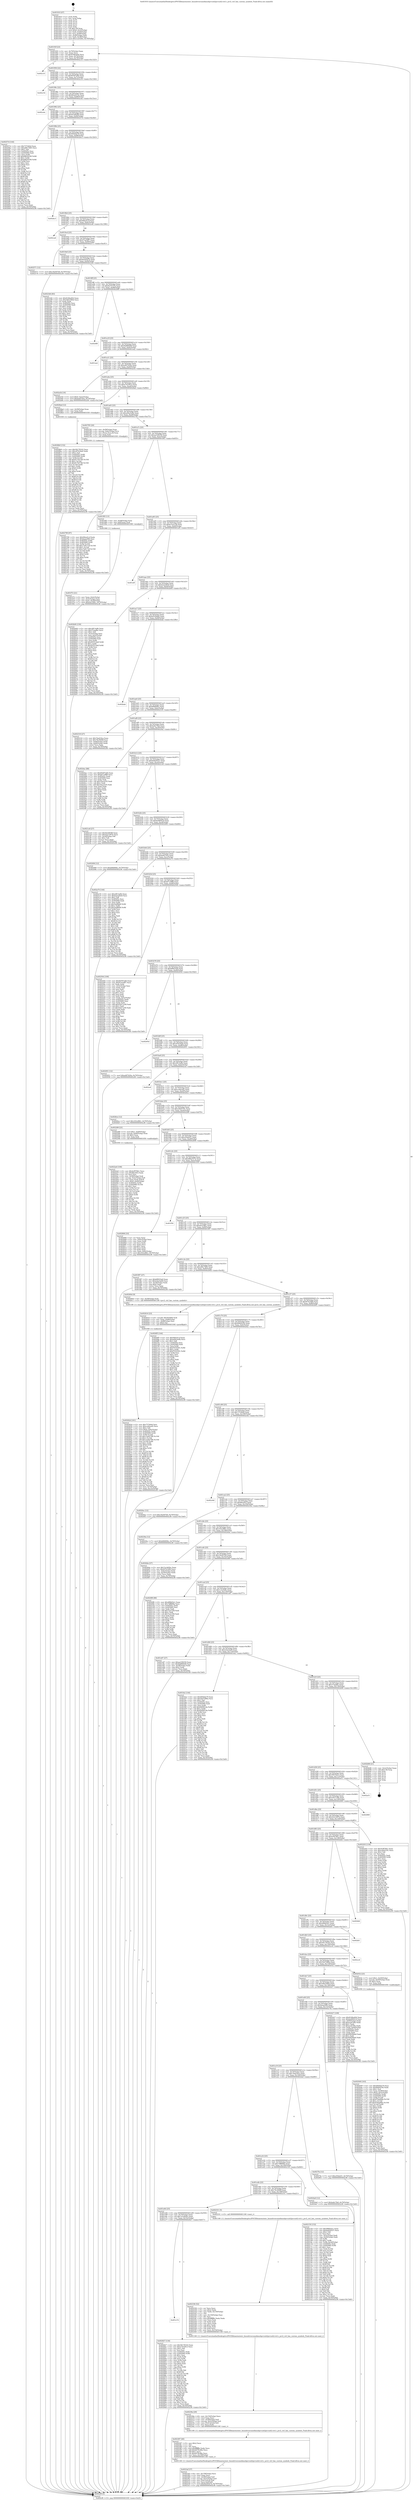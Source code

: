 digraph "0x401910" {
  label = "0x401910 (/mnt/c/Users/mathe/Desktop/tcc/POCII/binaries/extr_linuxdriversmediausbpvrusb2pvrusb2-ctrl.c_pvr2_ctrl_has_custom_symbols_Final-ollvm.out::main(0))"
  labelloc = "t"
  node[shape=record]

  Entry [label="",width=0.3,height=0.3,shape=circle,fillcolor=black,style=filled]
  "0x40193f" [label="{
     0x40193f [23]\l
     | [instrs]\l
     &nbsp;&nbsp;0x40193f \<+3\>: mov -0x70(%rbp),%eax\l
     &nbsp;&nbsp;0x401942 \<+2\>: mov %eax,%ecx\l
     &nbsp;&nbsp;0x401944 \<+6\>: sub $0x8166a404,%ecx\l
     &nbsp;&nbsp;0x40194a \<+3\>: mov %eax,-0x74(%rbp)\l
     &nbsp;&nbsp;0x40194d \<+3\>: mov %ecx,-0x78(%rbp)\l
     &nbsp;&nbsp;0x401950 \<+6\>: je 0000000000402c33 \<main+0x1323\>\l
  }"]
  "0x402c33" [label="{
     0x402c33\l
  }", style=dashed]
  "0x401956" [label="{
     0x401956 [22]\l
     | [instrs]\l
     &nbsp;&nbsp;0x401956 \<+5\>: jmp 000000000040195b \<main+0x4b\>\l
     &nbsp;&nbsp;0x40195b \<+3\>: mov -0x74(%rbp),%eax\l
     &nbsp;&nbsp;0x40195e \<+5\>: sub $0x85597a60,%eax\l
     &nbsp;&nbsp;0x401963 \<+3\>: mov %eax,-0x7c(%rbp)\l
     &nbsp;&nbsp;0x401966 \<+6\>: je 0000000000402c54 \<main+0x1344\>\l
  }"]
  Exit [label="",width=0.3,height=0.3,shape=circle,fillcolor=black,style=filled,peripheries=2]
  "0x402c54" [label="{
     0x402c54\l
  }", style=dashed]
  "0x40196c" [label="{
     0x40196c [22]\l
     | [instrs]\l
     &nbsp;&nbsp;0x40196c \<+5\>: jmp 0000000000401971 \<main+0x61\>\l
     &nbsp;&nbsp;0x401971 \<+3\>: mov -0x74(%rbp),%eax\l
     &nbsp;&nbsp;0x401974 \<+5\>: sub $0x8b2e013e,%eax\l
     &nbsp;&nbsp;0x401979 \<+3\>: mov %eax,-0x80(%rbp)\l
     &nbsp;&nbsp;0x40197c \<+6\>: je 0000000000402cde \<main+0x13ce\>\l
  }"]
  "0x4028b9" [label="{
     0x4028b9 [152]\l
     | [instrs]\l
     &nbsp;&nbsp;0x4028b9 \<+5\>: mov $0x561781b5,%ecx\l
     &nbsp;&nbsp;0x4028be \<+5\>: mov $0xc87b34a6,%edx\l
     &nbsp;&nbsp;0x4028c3 \<+3\>: mov $0x1,%sil\l
     &nbsp;&nbsp;0x4028c6 \<+8\>: mov 0x40505c,%r8d\l
     &nbsp;&nbsp;0x4028ce \<+8\>: mov 0x405060,%r9d\l
     &nbsp;&nbsp;0x4028d6 \<+3\>: mov %r8d,%r10d\l
     &nbsp;&nbsp;0x4028d9 \<+7\>: add $0x617b5746,%r10d\l
     &nbsp;&nbsp;0x4028e0 \<+4\>: sub $0x1,%r10d\l
     &nbsp;&nbsp;0x4028e4 \<+7\>: sub $0x617b5746,%r10d\l
     &nbsp;&nbsp;0x4028eb \<+4\>: imul %r10d,%r8d\l
     &nbsp;&nbsp;0x4028ef \<+4\>: and $0x1,%r8d\l
     &nbsp;&nbsp;0x4028f3 \<+4\>: cmp $0x0,%r8d\l
     &nbsp;&nbsp;0x4028f7 \<+4\>: sete %r11b\l
     &nbsp;&nbsp;0x4028fb \<+4\>: cmp $0xa,%r9d\l
     &nbsp;&nbsp;0x4028ff \<+3\>: setl %bl\l
     &nbsp;&nbsp;0x402902 \<+3\>: mov %r11b,%r14b\l
     &nbsp;&nbsp;0x402905 \<+4\>: xor $0xff,%r14b\l
     &nbsp;&nbsp;0x402909 \<+3\>: mov %bl,%r15b\l
     &nbsp;&nbsp;0x40290c \<+4\>: xor $0xff,%r15b\l
     &nbsp;&nbsp;0x402910 \<+4\>: xor $0x1,%sil\l
     &nbsp;&nbsp;0x402914 \<+3\>: mov %r14b,%r12b\l
     &nbsp;&nbsp;0x402917 \<+4\>: and $0xff,%r12b\l
     &nbsp;&nbsp;0x40291b \<+3\>: and %sil,%r11b\l
     &nbsp;&nbsp;0x40291e \<+3\>: mov %r15b,%r13b\l
     &nbsp;&nbsp;0x402921 \<+4\>: and $0xff,%r13b\l
     &nbsp;&nbsp;0x402925 \<+3\>: and %sil,%bl\l
     &nbsp;&nbsp;0x402928 \<+3\>: or %r11b,%r12b\l
     &nbsp;&nbsp;0x40292b \<+3\>: or %bl,%r13b\l
     &nbsp;&nbsp;0x40292e \<+3\>: xor %r13b,%r12b\l
     &nbsp;&nbsp;0x402931 \<+3\>: or %r15b,%r14b\l
     &nbsp;&nbsp;0x402934 \<+4\>: xor $0xff,%r14b\l
     &nbsp;&nbsp;0x402938 \<+4\>: or $0x1,%sil\l
     &nbsp;&nbsp;0x40293c \<+3\>: and %sil,%r14b\l
     &nbsp;&nbsp;0x40293f \<+3\>: or %r14b,%r12b\l
     &nbsp;&nbsp;0x402942 \<+4\>: test $0x1,%r12b\l
     &nbsp;&nbsp;0x402946 \<+3\>: cmovne %edx,%ecx\l
     &nbsp;&nbsp;0x402949 \<+3\>: mov %ecx,-0x70(%rbp)\l
     &nbsp;&nbsp;0x40294c \<+5\>: jmp 0000000000402cf6 \<main+0x13e6\>\l
  }"]
  "0x402cde" [label="{
     0x402cde\l
  }", style=dashed]
  "0x401982" [label="{
     0x401982 [25]\l
     | [instrs]\l
     &nbsp;&nbsp;0x401982 \<+5\>: jmp 0000000000401987 \<main+0x77\>\l
     &nbsp;&nbsp;0x401987 \<+3\>: mov -0x74(%rbp),%eax\l
     &nbsp;&nbsp;0x40198a \<+5\>: sub $0x923483f9,%eax\l
     &nbsp;&nbsp;0x40198f \<+6\>: mov %eax,-0x84(%rbp)\l
     &nbsp;&nbsp;0x401995 \<+6\>: je 000000000040257d \<main+0xc6d\>\l
  }"]
  "0x401e7d" [label="{
     0x401e7d\l
  }", style=dashed]
  "0x40257d" [label="{
     0x40257d [144]\l
     | [instrs]\l
     &nbsp;&nbsp;0x40257d \<+5\>: mov $0x737d44d,%eax\l
     &nbsp;&nbsp;0x402582 \<+5\>: mov $0xe86c7465,%ecx\l
     &nbsp;&nbsp;0x402587 \<+2\>: mov $0x1,%dl\l
     &nbsp;&nbsp;0x402589 \<+7\>: mov 0x40505c,%esi\l
     &nbsp;&nbsp;0x402590 \<+7\>: mov 0x405060,%edi\l
     &nbsp;&nbsp;0x402597 \<+3\>: mov %esi,%r8d\l
     &nbsp;&nbsp;0x40259a \<+7\>: add $0xb8b5d160,%r8d\l
     &nbsp;&nbsp;0x4025a1 \<+4\>: sub $0x1,%r8d\l
     &nbsp;&nbsp;0x4025a5 \<+7\>: sub $0xb8b5d160,%r8d\l
     &nbsp;&nbsp;0x4025ac \<+4\>: imul %r8d,%esi\l
     &nbsp;&nbsp;0x4025b0 \<+3\>: and $0x1,%esi\l
     &nbsp;&nbsp;0x4025b3 \<+3\>: cmp $0x0,%esi\l
     &nbsp;&nbsp;0x4025b6 \<+4\>: sete %r9b\l
     &nbsp;&nbsp;0x4025ba \<+3\>: cmp $0xa,%edi\l
     &nbsp;&nbsp;0x4025bd \<+4\>: setl %r10b\l
     &nbsp;&nbsp;0x4025c1 \<+3\>: mov %r9b,%r11b\l
     &nbsp;&nbsp;0x4025c4 \<+4\>: xor $0xff,%r11b\l
     &nbsp;&nbsp;0x4025c8 \<+3\>: mov %r10b,%bl\l
     &nbsp;&nbsp;0x4025cb \<+3\>: xor $0xff,%bl\l
     &nbsp;&nbsp;0x4025ce \<+3\>: xor $0x1,%dl\l
     &nbsp;&nbsp;0x4025d1 \<+3\>: mov %r11b,%r14b\l
     &nbsp;&nbsp;0x4025d4 \<+4\>: and $0xff,%r14b\l
     &nbsp;&nbsp;0x4025d8 \<+3\>: and %dl,%r9b\l
     &nbsp;&nbsp;0x4025db \<+3\>: mov %bl,%r15b\l
     &nbsp;&nbsp;0x4025de \<+4\>: and $0xff,%r15b\l
     &nbsp;&nbsp;0x4025e2 \<+3\>: and %dl,%r10b\l
     &nbsp;&nbsp;0x4025e5 \<+3\>: or %r9b,%r14b\l
     &nbsp;&nbsp;0x4025e8 \<+3\>: or %r10b,%r15b\l
     &nbsp;&nbsp;0x4025eb \<+3\>: xor %r15b,%r14b\l
     &nbsp;&nbsp;0x4025ee \<+3\>: or %bl,%r11b\l
     &nbsp;&nbsp;0x4025f1 \<+4\>: xor $0xff,%r11b\l
     &nbsp;&nbsp;0x4025f5 \<+3\>: or $0x1,%dl\l
     &nbsp;&nbsp;0x4025f8 \<+3\>: and %dl,%r11b\l
     &nbsp;&nbsp;0x4025fb \<+3\>: or %r11b,%r14b\l
     &nbsp;&nbsp;0x4025fe \<+4\>: test $0x1,%r14b\l
     &nbsp;&nbsp;0x402602 \<+3\>: cmovne %ecx,%eax\l
     &nbsp;&nbsp;0x402605 \<+3\>: mov %eax,-0x70(%rbp)\l
     &nbsp;&nbsp;0x402608 \<+5\>: jmp 0000000000402cf6 \<main+0x13e6\>\l
  }"]
  "0x40199b" [label="{
     0x40199b [25]\l
     | [instrs]\l
     &nbsp;&nbsp;0x40199b \<+5\>: jmp 00000000004019a0 \<main+0x90\>\l
     &nbsp;&nbsp;0x4019a0 \<+3\>: mov -0x74(%rbp),%eax\l
     &nbsp;&nbsp;0x4019a3 \<+5\>: sub $0x9404de79,%eax\l
     &nbsp;&nbsp;0x4019a8 \<+6\>: mov %eax,-0x88(%rbp)\l
     &nbsp;&nbsp;0x4019ae \<+6\>: je 0000000000402bc3 \<main+0x12b3\>\l
  }"]
  "0x402827" [label="{
     0x402827 [134]\l
     | [instrs]\l
     &nbsp;&nbsp;0x402827 \<+5\>: mov $0x561781b5,%eax\l
     &nbsp;&nbsp;0x40282c \<+5\>: mov $0xa74330c3,%ecx\l
     &nbsp;&nbsp;0x402831 \<+2\>: mov $0x1,%dl\l
     &nbsp;&nbsp;0x402833 \<+2\>: xor %esi,%esi\l
     &nbsp;&nbsp;0x402835 \<+7\>: mov 0x40505c,%edi\l
     &nbsp;&nbsp;0x40283c \<+8\>: mov 0x405060,%r8d\l
     &nbsp;&nbsp;0x402844 \<+3\>: sub $0x1,%esi\l
     &nbsp;&nbsp;0x402847 \<+3\>: mov %edi,%r9d\l
     &nbsp;&nbsp;0x40284a \<+3\>: add %esi,%r9d\l
     &nbsp;&nbsp;0x40284d \<+4\>: imul %r9d,%edi\l
     &nbsp;&nbsp;0x402851 \<+3\>: and $0x1,%edi\l
     &nbsp;&nbsp;0x402854 \<+3\>: cmp $0x0,%edi\l
     &nbsp;&nbsp;0x402857 \<+4\>: sete %r10b\l
     &nbsp;&nbsp;0x40285b \<+4\>: cmp $0xa,%r8d\l
     &nbsp;&nbsp;0x40285f \<+4\>: setl %r11b\l
     &nbsp;&nbsp;0x402863 \<+3\>: mov %r10b,%bl\l
     &nbsp;&nbsp;0x402866 \<+3\>: xor $0xff,%bl\l
     &nbsp;&nbsp;0x402869 \<+3\>: mov %r11b,%r14b\l
     &nbsp;&nbsp;0x40286c \<+4\>: xor $0xff,%r14b\l
     &nbsp;&nbsp;0x402870 \<+3\>: xor $0x0,%dl\l
     &nbsp;&nbsp;0x402873 \<+3\>: mov %bl,%r15b\l
     &nbsp;&nbsp;0x402876 \<+4\>: and $0x0,%r15b\l
     &nbsp;&nbsp;0x40287a \<+3\>: and %dl,%r10b\l
     &nbsp;&nbsp;0x40287d \<+3\>: mov %r14b,%r12b\l
     &nbsp;&nbsp;0x402880 \<+4\>: and $0x0,%r12b\l
     &nbsp;&nbsp;0x402884 \<+3\>: and %dl,%r11b\l
     &nbsp;&nbsp;0x402887 \<+3\>: or %r10b,%r15b\l
     &nbsp;&nbsp;0x40288a \<+3\>: or %r11b,%r12b\l
     &nbsp;&nbsp;0x40288d \<+3\>: xor %r12b,%r15b\l
     &nbsp;&nbsp;0x402890 \<+3\>: or %r14b,%bl\l
     &nbsp;&nbsp;0x402893 \<+3\>: xor $0xff,%bl\l
     &nbsp;&nbsp;0x402896 \<+3\>: or $0x0,%dl\l
     &nbsp;&nbsp;0x402899 \<+2\>: and %dl,%bl\l
     &nbsp;&nbsp;0x40289b \<+3\>: or %bl,%r15b\l
     &nbsp;&nbsp;0x40289e \<+4\>: test $0x1,%r15b\l
     &nbsp;&nbsp;0x4028a2 \<+3\>: cmovne %ecx,%eax\l
     &nbsp;&nbsp;0x4028a5 \<+3\>: mov %eax,-0x70(%rbp)\l
     &nbsp;&nbsp;0x4028a8 \<+5\>: jmp 0000000000402cf6 \<main+0x13e6\>\l
  }"]
  "0x402bc3" [label="{
     0x402bc3\l
  }", style=dashed]
  "0x4019b4" [label="{
     0x4019b4 [25]\l
     | [instrs]\l
     &nbsp;&nbsp;0x4019b4 \<+5\>: jmp 00000000004019b9 \<main+0xa9\>\l
     &nbsp;&nbsp;0x4019b9 \<+3\>: mov -0x74(%rbp),%eax\l
     &nbsp;&nbsp;0x4019bc \<+5\>: sub $0x94be41cf,%eax\l
     &nbsp;&nbsp;0x4019c1 \<+6\>: mov %eax,-0x8c(%rbp)\l
     &nbsp;&nbsp;0x4019c7 \<+6\>: je 0000000000402ca6 \<main+0x1396\>\l
  }"]
  "0x402799" [label="{
     0x402799 [97]\l
     | [instrs]\l
     &nbsp;&nbsp;0x402799 \<+5\>: mov $0x94be41cf,%edx\l
     &nbsp;&nbsp;0x40279e \<+5\>: mov $0x6aea2f0b,%esi\l
     &nbsp;&nbsp;0x4027a3 \<+8\>: mov 0x40505c,%r8d\l
     &nbsp;&nbsp;0x4027ab \<+8\>: mov 0x405060,%r9d\l
     &nbsp;&nbsp;0x4027b3 \<+3\>: mov %r8d,%r10d\l
     &nbsp;&nbsp;0x4027b6 \<+7\>: add $0xc7e617c8,%r10d\l
     &nbsp;&nbsp;0x4027bd \<+4\>: sub $0x1,%r10d\l
     &nbsp;&nbsp;0x4027c1 \<+7\>: sub $0xc7e617c8,%r10d\l
     &nbsp;&nbsp;0x4027c8 \<+4\>: imul %r10d,%r8d\l
     &nbsp;&nbsp;0x4027cc \<+4\>: and $0x1,%r8d\l
     &nbsp;&nbsp;0x4027d0 \<+4\>: cmp $0x0,%r8d\l
     &nbsp;&nbsp;0x4027d4 \<+4\>: sete %r11b\l
     &nbsp;&nbsp;0x4027d8 \<+4\>: cmp $0xa,%r9d\l
     &nbsp;&nbsp;0x4027dc \<+3\>: setl %bl\l
     &nbsp;&nbsp;0x4027df \<+3\>: mov %r11b,%r14b\l
     &nbsp;&nbsp;0x4027e2 \<+3\>: and %bl,%r14b\l
     &nbsp;&nbsp;0x4027e5 \<+3\>: xor %bl,%r11b\l
     &nbsp;&nbsp;0x4027e8 \<+3\>: or %r11b,%r14b\l
     &nbsp;&nbsp;0x4027eb \<+4\>: test $0x1,%r14b\l
     &nbsp;&nbsp;0x4027ef \<+3\>: cmovne %esi,%edx\l
     &nbsp;&nbsp;0x4027f2 \<+3\>: mov %edx,-0x70(%rbp)\l
     &nbsp;&nbsp;0x4027f5 \<+5\>: jmp 0000000000402cf6 \<main+0x13e6\>\l
  }"]
  "0x402ca6" [label="{
     0x402ca6\l
  }", style=dashed]
  "0x4019cd" [label="{
     0x4019cd [25]\l
     | [instrs]\l
     &nbsp;&nbsp;0x4019cd \<+5\>: jmp 00000000004019d2 \<main+0xc2\>\l
     &nbsp;&nbsp;0x4019d2 \<+3\>: mov -0x74(%rbp),%eax\l
     &nbsp;&nbsp;0x4019d5 \<+5\>: sub $0x97ea58f7,%eax\l
     &nbsp;&nbsp;0x4019da \<+6\>: mov %eax,-0x90(%rbp)\l
     &nbsp;&nbsp;0x4019e0 \<+6\>: je 0000000000402571 \<main+0xc61\>\l
  }"]
  "0x40262d" [label="{
     0x40262d [161]\l
     | [instrs]\l
     &nbsp;&nbsp;0x40262d \<+5\>: mov $0x737d44d,%esi\l
     &nbsp;&nbsp;0x402632 \<+5\>: mov $0xccd4ced2,%ecx\l
     &nbsp;&nbsp;0x402637 \<+2\>: mov $0x1,%dl\l
     &nbsp;&nbsp;0x402639 \<+7\>: movl $0x0,-0x6c(%rbp)\l
     &nbsp;&nbsp;0x402640 \<+8\>: mov 0x40505c,%r8d\l
     &nbsp;&nbsp;0x402648 \<+8\>: mov 0x405060,%r9d\l
     &nbsp;&nbsp;0x402650 \<+3\>: mov %r8d,%r10d\l
     &nbsp;&nbsp;0x402653 \<+7\>: sub $0x12e62786,%r10d\l
     &nbsp;&nbsp;0x40265a \<+4\>: sub $0x1,%r10d\l
     &nbsp;&nbsp;0x40265e \<+7\>: add $0x12e62786,%r10d\l
     &nbsp;&nbsp;0x402665 \<+4\>: imul %r10d,%r8d\l
     &nbsp;&nbsp;0x402669 \<+4\>: and $0x1,%r8d\l
     &nbsp;&nbsp;0x40266d \<+4\>: cmp $0x0,%r8d\l
     &nbsp;&nbsp;0x402671 \<+4\>: sete %r11b\l
     &nbsp;&nbsp;0x402675 \<+4\>: cmp $0xa,%r9d\l
     &nbsp;&nbsp;0x402679 \<+3\>: setl %bl\l
     &nbsp;&nbsp;0x40267c \<+3\>: mov %r11b,%r14b\l
     &nbsp;&nbsp;0x40267f \<+4\>: xor $0xff,%r14b\l
     &nbsp;&nbsp;0x402683 \<+3\>: mov %bl,%r15b\l
     &nbsp;&nbsp;0x402686 \<+4\>: xor $0xff,%r15b\l
     &nbsp;&nbsp;0x40268a \<+3\>: xor $0x1,%dl\l
     &nbsp;&nbsp;0x40268d \<+3\>: mov %r14b,%r12b\l
     &nbsp;&nbsp;0x402690 \<+4\>: and $0xff,%r12b\l
     &nbsp;&nbsp;0x402694 \<+3\>: and %dl,%r11b\l
     &nbsp;&nbsp;0x402697 \<+3\>: mov %r15b,%r13b\l
     &nbsp;&nbsp;0x40269a \<+4\>: and $0xff,%r13b\l
     &nbsp;&nbsp;0x40269e \<+2\>: and %dl,%bl\l
     &nbsp;&nbsp;0x4026a0 \<+3\>: or %r11b,%r12b\l
     &nbsp;&nbsp;0x4026a3 \<+3\>: or %bl,%r13b\l
     &nbsp;&nbsp;0x4026a6 \<+3\>: xor %r13b,%r12b\l
     &nbsp;&nbsp;0x4026a9 \<+3\>: or %r15b,%r14b\l
     &nbsp;&nbsp;0x4026ac \<+4\>: xor $0xff,%r14b\l
     &nbsp;&nbsp;0x4026b0 \<+3\>: or $0x1,%dl\l
     &nbsp;&nbsp;0x4026b3 \<+3\>: and %dl,%r14b\l
     &nbsp;&nbsp;0x4026b6 \<+3\>: or %r14b,%r12b\l
     &nbsp;&nbsp;0x4026b9 \<+4\>: test $0x1,%r12b\l
     &nbsp;&nbsp;0x4026bd \<+3\>: cmovne %ecx,%esi\l
     &nbsp;&nbsp;0x4026c0 \<+3\>: mov %esi,-0x70(%rbp)\l
     &nbsp;&nbsp;0x4026c3 \<+6\>: mov %eax,-0x15c(%rbp)\l
     &nbsp;&nbsp;0x4026c9 \<+5\>: jmp 0000000000402cf6 \<main+0x13e6\>\l
  }"]
  "0x402571" [label="{
     0x402571 [12]\l
     | [instrs]\l
     &nbsp;&nbsp;0x402571 \<+7\>: movl $0x19a567b9,-0x70(%rbp)\l
     &nbsp;&nbsp;0x402578 \<+5\>: jmp 0000000000402cf6 \<main+0x13e6\>\l
  }"]
  "0x4019e6" [label="{
     0x4019e6 [25]\l
     | [instrs]\l
     &nbsp;&nbsp;0x4019e6 \<+5\>: jmp 00000000004019eb \<main+0xdb\>\l
     &nbsp;&nbsp;0x4019eb \<+3\>: mov -0x74(%rbp),%eax\l
     &nbsp;&nbsp;0x4019ee \<+5\>: sub $0x9a305d74,%eax\l
     &nbsp;&nbsp;0x4019f3 \<+6\>: mov %eax,-0x94(%rbp)\l
     &nbsp;&nbsp;0x4019f9 \<+6\>: je 00000000004023d4 \<main+0xac4\>\l
  }"]
  "0x402616" [label="{
     0x402616 [23]\l
     | [instrs]\l
     &nbsp;&nbsp;0x402616 \<+10\>: movabs $0x4030b6,%rdi\l
     &nbsp;&nbsp;0x402620 \<+3\>: mov %eax,-0x68(%rbp)\l
     &nbsp;&nbsp;0x402623 \<+3\>: mov -0x68(%rbp),%esi\l
     &nbsp;&nbsp;0x402626 \<+2\>: mov $0x0,%al\l
     &nbsp;&nbsp;0x402628 \<+5\>: call 0000000000401040 \<printf@plt\>\l
     | [calls]\l
     &nbsp;&nbsp;0x401040 \{1\} (unknown)\l
  }"]
  "0x4023d4" [label="{
     0x4023d4 [83]\l
     | [instrs]\l
     &nbsp;&nbsp;0x4023d4 \<+5\>: mov $0x8166a404,%eax\l
     &nbsp;&nbsp;0x4023d9 \<+5\>: mov $0x5db23904,%ecx\l
     &nbsp;&nbsp;0x4023de \<+2\>: xor %edx,%edx\l
     &nbsp;&nbsp;0x4023e0 \<+7\>: mov 0x40505c,%esi\l
     &nbsp;&nbsp;0x4023e7 \<+7\>: mov 0x405060,%edi\l
     &nbsp;&nbsp;0x4023ee \<+3\>: sub $0x1,%edx\l
     &nbsp;&nbsp;0x4023f1 \<+3\>: mov %esi,%r8d\l
     &nbsp;&nbsp;0x4023f4 \<+3\>: add %edx,%r8d\l
     &nbsp;&nbsp;0x4023f7 \<+4\>: imul %r8d,%esi\l
     &nbsp;&nbsp;0x4023fb \<+3\>: and $0x1,%esi\l
     &nbsp;&nbsp;0x4023fe \<+3\>: cmp $0x0,%esi\l
     &nbsp;&nbsp;0x402401 \<+4\>: sete %r9b\l
     &nbsp;&nbsp;0x402405 \<+3\>: cmp $0xa,%edi\l
     &nbsp;&nbsp;0x402408 \<+4\>: setl %r10b\l
     &nbsp;&nbsp;0x40240c \<+3\>: mov %r9b,%r11b\l
     &nbsp;&nbsp;0x40240f \<+3\>: and %r10b,%r11b\l
     &nbsp;&nbsp;0x402412 \<+3\>: xor %r10b,%r9b\l
     &nbsp;&nbsp;0x402415 \<+3\>: or %r9b,%r11b\l
     &nbsp;&nbsp;0x402418 \<+4\>: test $0x1,%r11b\l
     &nbsp;&nbsp;0x40241c \<+3\>: cmovne %ecx,%eax\l
     &nbsp;&nbsp;0x40241f \<+3\>: mov %eax,-0x70(%rbp)\l
     &nbsp;&nbsp;0x402422 \<+5\>: jmp 0000000000402cf6 \<main+0x13e6\>\l
  }"]
  "0x4019ff" [label="{
     0x4019ff [25]\l
     | [instrs]\l
     &nbsp;&nbsp;0x4019ff \<+5\>: jmp 0000000000401a04 \<main+0xf4\>\l
     &nbsp;&nbsp;0x401a04 \<+3\>: mov -0x74(%rbp),%eax\l
     &nbsp;&nbsp;0x401a07 \<+5\>: sub $0x9a7f147b,%eax\l
     &nbsp;&nbsp;0x401a0c \<+6\>: mov %eax,-0x98(%rbp)\l
     &nbsp;&nbsp;0x401a12 \<+6\>: je 00000000004029f9 \<main+0x10e9\>\l
  }"]
  "0x4023af" [label="{
     0x4023af [37]\l
     | [instrs]\l
     &nbsp;&nbsp;0x4023af \<+6\>: mov -0x158(%rbp),%ecx\l
     &nbsp;&nbsp;0x4023b5 \<+3\>: imul %eax,%ecx\l
     &nbsp;&nbsp;0x4023b8 \<+4\>: mov -0x58(%rbp),%r8\l
     &nbsp;&nbsp;0x4023bc \<+4\>: movslq -0x5c(%rbp),%r9\l
     &nbsp;&nbsp;0x4023c0 \<+4\>: mov (%r8,%r9,8),%r8\l
     &nbsp;&nbsp;0x4023c4 \<+4\>: mov %ecx,0x4(%r8)\l
     &nbsp;&nbsp;0x4023c8 \<+7\>: movl $0x9a305d74,-0x70(%rbp)\l
     &nbsp;&nbsp;0x4023cf \<+5\>: jmp 0000000000402cf6 \<main+0x13e6\>\l
  }"]
  "0x4029f9" [label="{
     0x4029f9\l
  }", style=dashed]
  "0x401a18" [label="{
     0x401a18 [25]\l
     | [instrs]\l
     &nbsp;&nbsp;0x401a18 \<+5\>: jmp 0000000000401a1d \<main+0x10d\>\l
     &nbsp;&nbsp;0x401a1d \<+3\>: mov -0x74(%rbp),%eax\l
     &nbsp;&nbsp;0x401a20 \<+5\>: sub $0x9a8964d9,%eax\l
     &nbsp;&nbsp;0x401a25 \<+6\>: mov %eax,-0x9c(%rbp)\l
     &nbsp;&nbsp;0x401a2b \<+6\>: je 0000000000401ea2 \<main+0x592\>\l
  }"]
  "0x402387" [label="{
     0x402387 [40]\l
     | [instrs]\l
     &nbsp;&nbsp;0x402387 \<+5\>: mov $0x2,%ecx\l
     &nbsp;&nbsp;0x40238c \<+1\>: cltd\l
     &nbsp;&nbsp;0x40238d \<+2\>: idiv %ecx\l
     &nbsp;&nbsp;0x40238f \<+6\>: imul $0xfffffffe,%edx,%ecx\l
     &nbsp;&nbsp;0x402395 \<+6\>: add $0xb078cd6e,%ecx\l
     &nbsp;&nbsp;0x40239b \<+3\>: add $0x1,%ecx\l
     &nbsp;&nbsp;0x40239e \<+6\>: sub $0xb078cd6e,%ecx\l
     &nbsp;&nbsp;0x4023a4 \<+6\>: mov %ecx,-0x158(%rbp)\l
     &nbsp;&nbsp;0x4023aa \<+5\>: call 0000000000401160 \<next_i\>\l
     | [calls]\l
     &nbsp;&nbsp;0x401160 \{1\} (/mnt/c/Users/mathe/Desktop/tcc/POCII/binaries/extr_linuxdriversmediausbpvrusb2pvrusb2-ctrl.c_pvr2_ctrl_has_custom_symbols_Final-ollvm.out::next_i)\l
  }"]
  "0x401ea2" [label="{
     0x401ea2\l
  }", style=dashed]
  "0x401a31" [label="{
     0x401a31 [25]\l
     | [instrs]\l
     &nbsp;&nbsp;0x401a31 \<+5\>: jmp 0000000000401a36 \<main+0x126\>\l
     &nbsp;&nbsp;0x401a36 \<+3\>: mov -0x74(%rbp),%eax\l
     &nbsp;&nbsp;0x401a39 \<+5\>: sub $0xa487420e,%eax\l
     &nbsp;&nbsp;0x401a3e \<+6\>: mov %eax,-0xa0(%rbp)\l
     &nbsp;&nbsp;0x401a44 \<+6\>: je 0000000000402a5d \<main+0x114d\>\l
  }"]
  "0x40236a" [label="{
     0x40236a [29]\l
     | [instrs]\l
     &nbsp;&nbsp;0x40236a \<+6\>: mov -0x154(%rbp),%ecx\l
     &nbsp;&nbsp;0x402370 \<+3\>: imul %eax,%ecx\l
     &nbsp;&nbsp;0x402373 \<+4\>: mov -0x58(%rbp),%r8\l
     &nbsp;&nbsp;0x402377 \<+4\>: movslq -0x5c(%rbp),%r9\l
     &nbsp;&nbsp;0x40237b \<+4\>: mov (%r8,%r9,8),%r8\l
     &nbsp;&nbsp;0x40237f \<+3\>: mov %ecx,(%r8)\l
     &nbsp;&nbsp;0x402382 \<+5\>: call 0000000000401160 \<next_i\>\l
     | [calls]\l
     &nbsp;&nbsp;0x401160 \{1\} (/mnt/c/Users/mathe/Desktop/tcc/POCII/binaries/extr_linuxdriversmediausbpvrusb2pvrusb2-ctrl.c_pvr2_ctrl_has_custom_symbols_Final-ollvm.out::next_i)\l
  }"]
  "0x402a5d" [label="{
     0x402a5d [19]\l
     | [instrs]\l
     &nbsp;&nbsp;0x402a5d \<+7\>: movl $0x0,-0x3c(%rbp)\l
     &nbsp;&nbsp;0x402a64 \<+7\>: movl $0xbebf745a,-0x70(%rbp)\l
     &nbsp;&nbsp;0x402a6b \<+5\>: jmp 0000000000402cf6 \<main+0x13e6\>\l
  }"]
  "0x401a4a" [label="{
     0x401a4a [25]\l
     | [instrs]\l
     &nbsp;&nbsp;0x401a4a \<+5\>: jmp 0000000000401a4f \<main+0x13f\>\l
     &nbsp;&nbsp;0x401a4f \<+3\>: mov -0x74(%rbp),%eax\l
     &nbsp;&nbsp;0x401a52 \<+5\>: sub $0xa74330c3,%eax\l
     &nbsp;&nbsp;0x401a57 \<+6\>: mov %eax,-0xa4(%rbp)\l
     &nbsp;&nbsp;0x401a5d \<+6\>: je 00000000004028ad \<main+0xf9d\>\l
  }"]
  "0x402336" [label="{
     0x402336 [52]\l
     | [instrs]\l
     &nbsp;&nbsp;0x402336 \<+2\>: xor %ecx,%ecx\l
     &nbsp;&nbsp;0x402338 \<+5\>: mov $0x2,%edx\l
     &nbsp;&nbsp;0x40233d \<+6\>: mov %edx,-0x150(%rbp)\l
     &nbsp;&nbsp;0x402343 \<+1\>: cltd\l
     &nbsp;&nbsp;0x402344 \<+6\>: mov -0x150(%rbp),%esi\l
     &nbsp;&nbsp;0x40234a \<+2\>: idiv %esi\l
     &nbsp;&nbsp;0x40234c \<+6\>: imul $0xfffffffe,%edx,%edx\l
     &nbsp;&nbsp;0x402352 \<+2\>: mov %ecx,%edi\l
     &nbsp;&nbsp;0x402354 \<+2\>: sub %edx,%edi\l
     &nbsp;&nbsp;0x402356 \<+2\>: mov %ecx,%edx\l
     &nbsp;&nbsp;0x402358 \<+3\>: sub $0x1,%edx\l
     &nbsp;&nbsp;0x40235b \<+2\>: add %edx,%edi\l
     &nbsp;&nbsp;0x40235d \<+2\>: sub %edi,%ecx\l
     &nbsp;&nbsp;0x40235f \<+6\>: mov %ecx,-0x154(%rbp)\l
     &nbsp;&nbsp;0x402365 \<+5\>: call 0000000000401160 \<next_i\>\l
     | [calls]\l
     &nbsp;&nbsp;0x401160 \{1\} (/mnt/c/Users/mathe/Desktop/tcc/POCII/binaries/extr_linuxdriversmediausbpvrusb2pvrusb2-ctrl.c_pvr2_ctrl_has_custom_symbols_Final-ollvm.out::next_i)\l
  }"]
  "0x4028ad" [label="{
     0x4028ad [12]\l
     | [instrs]\l
     &nbsp;&nbsp;0x4028ad \<+4\>: mov -0x58(%rbp),%rax\l
     &nbsp;&nbsp;0x4028b1 \<+3\>: mov %rax,%rdi\l
     &nbsp;&nbsp;0x4028b4 \<+5\>: call 0000000000401030 \<free@plt\>\l
     | [calls]\l
     &nbsp;&nbsp;0x401030 \{1\} (unknown)\l
  }"]
  "0x401a63" [label="{
     0x401a63 [25]\l
     | [instrs]\l
     &nbsp;&nbsp;0x401a63 \<+5\>: jmp 0000000000401a68 \<main+0x158\>\l
     &nbsp;&nbsp;0x401a68 \<+3\>: mov -0x74(%rbp),%eax\l
     &nbsp;&nbsp;0x401a6b \<+5\>: sub $0xa94e3e0b,%eax\l
     &nbsp;&nbsp;0x401a70 \<+6\>: mov %eax,-0xa8(%rbp)\l
     &nbsp;&nbsp;0x401a76 \<+6\>: je 0000000000402785 \<main+0xe75\>\l
  }"]
  "0x401e64" [label="{
     0x401e64 [25]\l
     | [instrs]\l
     &nbsp;&nbsp;0x401e64 \<+5\>: jmp 0000000000401e69 \<main+0x559\>\l
     &nbsp;&nbsp;0x401e69 \<+3\>: mov -0x74(%rbp),%eax\l
     &nbsp;&nbsp;0x401e6c \<+5\>: sub $0x7a1dd2bc,%eax\l
     &nbsp;&nbsp;0x401e71 \<+6\>: mov %eax,-0x14c(%rbp)\l
     &nbsp;&nbsp;0x401e77 \<+6\>: je 0000000000402827 \<main+0xf17\>\l
  }"]
  "0x402785" [label="{
     0x402785 [20]\l
     | [instrs]\l
     &nbsp;&nbsp;0x402785 \<+4\>: mov -0x58(%rbp),%rax\l
     &nbsp;&nbsp;0x402789 \<+4\>: movslq -0x6c(%rbp),%rcx\l
     &nbsp;&nbsp;0x40278d \<+4\>: mov (%rax,%rcx,8),%rax\l
     &nbsp;&nbsp;0x402791 \<+3\>: mov %rax,%rdi\l
     &nbsp;&nbsp;0x402794 \<+5\>: call 0000000000401030 \<free@plt\>\l
     | [calls]\l
     &nbsp;&nbsp;0x401030 \{1\} (unknown)\l
  }"]
  "0x401a7c" [label="{
     0x401a7c [25]\l
     | [instrs]\l
     &nbsp;&nbsp;0x401a7c \<+5\>: jmp 0000000000401a81 \<main+0x171\>\l
     &nbsp;&nbsp;0x401a81 \<+3\>: mov -0x74(%rbp),%eax\l
     &nbsp;&nbsp;0x401a84 \<+5\>: sub $0xaa338259,%eax\l
     &nbsp;&nbsp;0x401a89 \<+6\>: mov %eax,-0xac(%rbp)\l
     &nbsp;&nbsp;0x401a8f \<+6\>: je 0000000000401f65 \<main+0x655\>\l
  }"]
  "0x402331" [label="{
     0x402331 [5]\l
     | [instrs]\l
     &nbsp;&nbsp;0x402331 \<+5\>: call 0000000000401160 \<next_i\>\l
     | [calls]\l
     &nbsp;&nbsp;0x401160 \{1\} (/mnt/c/Users/mathe/Desktop/tcc/POCII/binaries/extr_linuxdriversmediausbpvrusb2pvrusb2-ctrl.c_pvr2_ctrl_has_custom_symbols_Final-ollvm.out::next_i)\l
  }"]
  "0x401f65" [label="{
     0x401f65 [13]\l
     | [instrs]\l
     &nbsp;&nbsp;0x401f65 \<+4\>: mov -0x48(%rbp),%rax\l
     &nbsp;&nbsp;0x401f69 \<+4\>: mov 0x8(%rax),%rdi\l
     &nbsp;&nbsp;0x401f6d \<+5\>: call 0000000000401060 \<atoi@plt\>\l
     | [calls]\l
     &nbsp;&nbsp;0x401060 \{1\} (unknown)\l
  }"]
  "0x401a95" [label="{
     0x401a95 [25]\l
     | [instrs]\l
     &nbsp;&nbsp;0x401a95 \<+5\>: jmp 0000000000401a9a \<main+0x18a\>\l
     &nbsp;&nbsp;0x401a9a \<+3\>: mov -0x74(%rbp),%eax\l
     &nbsp;&nbsp;0x401a9d \<+5\>: sub $0xb15ce138,%eax\l
     &nbsp;&nbsp;0x401aa2 \<+6\>: mov %eax,-0xb0(%rbp)\l
     &nbsp;&nbsp;0x401aa8 \<+6\>: je 0000000000401ef5 \<main+0x5e5\>\l
  }"]
  "0x4022a0" [label="{
     0x4022a0 [106]\l
     | [instrs]\l
     &nbsp;&nbsp;0x4022a0 \<+5\>: mov $0x4cf976b1,%ecx\l
     &nbsp;&nbsp;0x4022a5 \<+5\>: mov $0xf6ec853,%edx\l
     &nbsp;&nbsp;0x4022aa \<+2\>: xor %esi,%esi\l
     &nbsp;&nbsp;0x4022ac \<+4\>: mov -0x58(%rbp),%rdi\l
     &nbsp;&nbsp;0x4022b0 \<+4\>: movslq -0x5c(%rbp),%r8\l
     &nbsp;&nbsp;0x4022b4 \<+4\>: mov %rax,(%rdi,%r8,8)\l
     &nbsp;&nbsp;0x4022b8 \<+7\>: movl $0x0,-0x64(%rbp)\l
     &nbsp;&nbsp;0x4022bf \<+8\>: mov 0x40505c,%r9d\l
     &nbsp;&nbsp;0x4022c7 \<+8\>: mov 0x405060,%r10d\l
     &nbsp;&nbsp;0x4022cf \<+3\>: sub $0x1,%esi\l
     &nbsp;&nbsp;0x4022d2 \<+3\>: mov %r9d,%r11d\l
     &nbsp;&nbsp;0x4022d5 \<+3\>: add %esi,%r11d\l
     &nbsp;&nbsp;0x4022d8 \<+4\>: imul %r11d,%r9d\l
     &nbsp;&nbsp;0x4022dc \<+4\>: and $0x1,%r9d\l
     &nbsp;&nbsp;0x4022e0 \<+4\>: cmp $0x0,%r9d\l
     &nbsp;&nbsp;0x4022e4 \<+3\>: sete %bl\l
     &nbsp;&nbsp;0x4022e7 \<+4\>: cmp $0xa,%r10d\l
     &nbsp;&nbsp;0x4022eb \<+4\>: setl %r14b\l
     &nbsp;&nbsp;0x4022ef \<+3\>: mov %bl,%r15b\l
     &nbsp;&nbsp;0x4022f2 \<+3\>: and %r14b,%r15b\l
     &nbsp;&nbsp;0x4022f5 \<+3\>: xor %r14b,%bl\l
     &nbsp;&nbsp;0x4022f8 \<+3\>: or %bl,%r15b\l
     &nbsp;&nbsp;0x4022fb \<+4\>: test $0x1,%r15b\l
     &nbsp;&nbsp;0x4022ff \<+3\>: cmovne %edx,%ecx\l
     &nbsp;&nbsp;0x402302 \<+3\>: mov %ecx,-0x70(%rbp)\l
     &nbsp;&nbsp;0x402305 \<+5\>: jmp 0000000000402cf6 \<main+0x13e6\>\l
  }"]
  "0x401ef5" [label="{
     0x401ef5\l
  }", style=dashed]
  "0x401aae" [label="{
     0x401aae [25]\l
     | [instrs]\l
     &nbsp;&nbsp;0x401aae \<+5\>: jmp 0000000000401ab3 \<main+0x1a3\>\l
     &nbsp;&nbsp;0x401ab3 \<+3\>: mov -0x74(%rbp),%eax\l
     &nbsp;&nbsp;0x401ab6 \<+5\>: sub $0xb2e228c8,%eax\l
     &nbsp;&nbsp;0x401abb \<+6\>: mov %eax,-0xb4(%rbp)\l
     &nbsp;&nbsp;0x401ac1 \<+6\>: je 0000000000402b00 \<main+0x11f0\>\l
  }"]
  "0x401e4b" [label="{
     0x401e4b [25]\l
     | [instrs]\l
     &nbsp;&nbsp;0x401e4b \<+5\>: jmp 0000000000401e50 \<main+0x540\>\l
     &nbsp;&nbsp;0x401e50 \<+3\>: mov -0x74(%rbp),%eax\l
     &nbsp;&nbsp;0x401e53 \<+5\>: sub $0x79c3648f,%eax\l
     &nbsp;&nbsp;0x401e58 \<+6\>: mov %eax,-0x148(%rbp)\l
     &nbsp;&nbsp;0x401e5e \<+6\>: je 0000000000402331 \<main+0xa21\>\l
  }"]
  "0x402b00" [label="{
     0x402b00 [150]\l
     | [instrs]\l
     &nbsp;&nbsp;0x402b00 \<+5\>: mov $0xc8f13a9b,%eax\l
     &nbsp;&nbsp;0x402b05 \<+5\>: mov $0x37eaafbc,%ecx\l
     &nbsp;&nbsp;0x402b0a \<+2\>: mov $0x1,%dl\l
     &nbsp;&nbsp;0x402b0c \<+3\>: mov -0x3c(%rbp),%esi\l
     &nbsp;&nbsp;0x402b0f \<+3\>: mov %esi,-0x2c(%rbp)\l
     &nbsp;&nbsp;0x402b12 \<+7\>: mov 0x40505c,%esi\l
     &nbsp;&nbsp;0x402b19 \<+7\>: mov 0x405060,%edi\l
     &nbsp;&nbsp;0x402b20 \<+3\>: mov %esi,%r8d\l
     &nbsp;&nbsp;0x402b23 \<+7\>: add $0x455514e6,%r8d\l
     &nbsp;&nbsp;0x402b2a \<+4\>: sub $0x1,%r8d\l
     &nbsp;&nbsp;0x402b2e \<+7\>: sub $0x455514e6,%r8d\l
     &nbsp;&nbsp;0x402b35 \<+4\>: imul %r8d,%esi\l
     &nbsp;&nbsp;0x402b39 \<+3\>: and $0x1,%esi\l
     &nbsp;&nbsp;0x402b3c \<+3\>: cmp $0x0,%esi\l
     &nbsp;&nbsp;0x402b3f \<+4\>: sete %r9b\l
     &nbsp;&nbsp;0x402b43 \<+3\>: cmp $0xa,%edi\l
     &nbsp;&nbsp;0x402b46 \<+4\>: setl %r10b\l
     &nbsp;&nbsp;0x402b4a \<+3\>: mov %r9b,%r11b\l
     &nbsp;&nbsp;0x402b4d \<+4\>: xor $0xff,%r11b\l
     &nbsp;&nbsp;0x402b51 \<+3\>: mov %r10b,%bl\l
     &nbsp;&nbsp;0x402b54 \<+3\>: xor $0xff,%bl\l
     &nbsp;&nbsp;0x402b57 \<+3\>: xor $0x0,%dl\l
     &nbsp;&nbsp;0x402b5a \<+3\>: mov %r11b,%r14b\l
     &nbsp;&nbsp;0x402b5d \<+4\>: and $0x0,%r14b\l
     &nbsp;&nbsp;0x402b61 \<+3\>: and %dl,%r9b\l
     &nbsp;&nbsp;0x402b64 \<+3\>: mov %bl,%r15b\l
     &nbsp;&nbsp;0x402b67 \<+4\>: and $0x0,%r15b\l
     &nbsp;&nbsp;0x402b6b \<+3\>: and %dl,%r10b\l
     &nbsp;&nbsp;0x402b6e \<+3\>: or %r9b,%r14b\l
     &nbsp;&nbsp;0x402b71 \<+3\>: or %r10b,%r15b\l
     &nbsp;&nbsp;0x402b74 \<+3\>: xor %r15b,%r14b\l
     &nbsp;&nbsp;0x402b77 \<+3\>: or %bl,%r11b\l
     &nbsp;&nbsp;0x402b7a \<+4\>: xor $0xff,%r11b\l
     &nbsp;&nbsp;0x402b7e \<+3\>: or $0x0,%dl\l
     &nbsp;&nbsp;0x402b81 \<+3\>: and %dl,%r11b\l
     &nbsp;&nbsp;0x402b84 \<+3\>: or %r11b,%r14b\l
     &nbsp;&nbsp;0x402b87 \<+4\>: test $0x1,%r14b\l
     &nbsp;&nbsp;0x402b8b \<+3\>: cmovne %ecx,%eax\l
     &nbsp;&nbsp;0x402b8e \<+3\>: mov %eax,-0x70(%rbp)\l
     &nbsp;&nbsp;0x402b91 \<+5\>: jmp 0000000000402cf6 \<main+0x13e6\>\l
  }"]
  "0x401ac7" [label="{
     0x401ac7 [25]\l
     | [instrs]\l
     &nbsp;&nbsp;0x401ac7 \<+5\>: jmp 0000000000401acc \<main+0x1bc\>\l
     &nbsp;&nbsp;0x401acc \<+3\>: mov -0x74(%rbp),%eax\l
     &nbsp;&nbsp;0x401acf \<+5\>: sub $0xb4529ab6,%eax\l
     &nbsp;&nbsp;0x401ad4 \<+6\>: mov %eax,-0xb8(%rbp)\l
     &nbsp;&nbsp;0x401ada \<+6\>: je 0000000000402bab \<main+0x129b\>\l
  }"]
  "0x402150" [label="{
     0x402150 [152]\l
     | [instrs]\l
     &nbsp;&nbsp;0x402150 \<+5\>: mov $0x4f66d3e1,%eax\l
     &nbsp;&nbsp;0x402155 \<+5\>: mov $0xbd420537,%ecx\l
     &nbsp;&nbsp;0x40215a \<+2\>: mov $0x1,%dl\l
     &nbsp;&nbsp;0x40215c \<+2\>: xor %esi,%esi\l
     &nbsp;&nbsp;0x40215e \<+3\>: mov -0x5c(%rbp),%edi\l
     &nbsp;&nbsp;0x402161 \<+3\>: cmp -0x50(%rbp),%edi\l
     &nbsp;&nbsp;0x402164 \<+4\>: setl %r8b\l
     &nbsp;&nbsp;0x402168 \<+4\>: and $0x1,%r8b\l
     &nbsp;&nbsp;0x40216c \<+4\>: mov %r8b,-0x2d(%rbp)\l
     &nbsp;&nbsp;0x402170 \<+7\>: mov 0x40505c,%edi\l
     &nbsp;&nbsp;0x402177 \<+8\>: mov 0x405060,%r9d\l
     &nbsp;&nbsp;0x40217f \<+3\>: sub $0x1,%esi\l
     &nbsp;&nbsp;0x402182 \<+3\>: mov %edi,%r10d\l
     &nbsp;&nbsp;0x402185 \<+3\>: add %esi,%r10d\l
     &nbsp;&nbsp;0x402188 \<+4\>: imul %r10d,%edi\l
     &nbsp;&nbsp;0x40218c \<+3\>: and $0x1,%edi\l
     &nbsp;&nbsp;0x40218f \<+3\>: cmp $0x0,%edi\l
     &nbsp;&nbsp;0x402192 \<+4\>: sete %r8b\l
     &nbsp;&nbsp;0x402196 \<+4\>: cmp $0xa,%r9d\l
     &nbsp;&nbsp;0x40219a \<+4\>: setl %r11b\l
     &nbsp;&nbsp;0x40219e \<+3\>: mov %r8b,%bl\l
     &nbsp;&nbsp;0x4021a1 \<+3\>: xor $0xff,%bl\l
     &nbsp;&nbsp;0x4021a4 \<+3\>: mov %r11b,%r14b\l
     &nbsp;&nbsp;0x4021a7 \<+4\>: xor $0xff,%r14b\l
     &nbsp;&nbsp;0x4021ab \<+3\>: xor $0x0,%dl\l
     &nbsp;&nbsp;0x4021ae \<+3\>: mov %bl,%r15b\l
     &nbsp;&nbsp;0x4021b1 \<+4\>: and $0x0,%r15b\l
     &nbsp;&nbsp;0x4021b5 \<+3\>: and %dl,%r8b\l
     &nbsp;&nbsp;0x4021b8 \<+3\>: mov %r14b,%r12b\l
     &nbsp;&nbsp;0x4021bb \<+4\>: and $0x0,%r12b\l
     &nbsp;&nbsp;0x4021bf \<+3\>: and %dl,%r11b\l
     &nbsp;&nbsp;0x4021c2 \<+3\>: or %r8b,%r15b\l
     &nbsp;&nbsp;0x4021c5 \<+3\>: or %r11b,%r12b\l
     &nbsp;&nbsp;0x4021c8 \<+3\>: xor %r12b,%r15b\l
     &nbsp;&nbsp;0x4021cb \<+3\>: or %r14b,%bl\l
     &nbsp;&nbsp;0x4021ce \<+3\>: xor $0xff,%bl\l
     &nbsp;&nbsp;0x4021d1 \<+3\>: or $0x0,%dl\l
     &nbsp;&nbsp;0x4021d4 \<+2\>: and %dl,%bl\l
     &nbsp;&nbsp;0x4021d6 \<+3\>: or %bl,%r15b\l
     &nbsp;&nbsp;0x4021d9 \<+4\>: test $0x1,%r15b\l
     &nbsp;&nbsp;0x4021dd \<+3\>: cmovne %ecx,%eax\l
     &nbsp;&nbsp;0x4021e0 \<+3\>: mov %eax,-0x70(%rbp)\l
     &nbsp;&nbsp;0x4021e3 \<+5\>: jmp 0000000000402cf6 \<main+0x13e6\>\l
  }"]
  "0x402bab" [label="{
     0x402bab\l
  }", style=dashed]
  "0x401ae0" [label="{
     0x401ae0 [25]\l
     | [instrs]\l
     &nbsp;&nbsp;0x401ae0 \<+5\>: jmp 0000000000401ae5 \<main+0x1d5\>\l
     &nbsp;&nbsp;0x401ae5 \<+3\>: mov -0x74(%rbp),%eax\l
     &nbsp;&nbsp;0x401ae8 \<+5\>: sub $0xb6fd00bc,%eax\l
     &nbsp;&nbsp;0x401aed \<+6\>: mov %eax,-0xbc(%rbp)\l
     &nbsp;&nbsp;0x401af3 \<+6\>: je 0000000000402316 \<main+0xa06\>\l
  }"]
  "0x401e32" [label="{
     0x401e32 [25]\l
     | [instrs]\l
     &nbsp;&nbsp;0x401e32 \<+5\>: jmp 0000000000401e37 \<main+0x527\>\l
     &nbsp;&nbsp;0x401e37 \<+3\>: mov -0x74(%rbp),%eax\l
     &nbsp;&nbsp;0x401e3a \<+5\>: sub $0x74ff068a,%eax\l
     &nbsp;&nbsp;0x401e3f \<+6\>: mov %eax,-0x144(%rbp)\l
     &nbsp;&nbsp;0x401e45 \<+6\>: je 0000000000402150 \<main+0x840\>\l
  }"]
  "0x402316" [label="{
     0x402316 [27]\l
     | [instrs]\l
     &nbsp;&nbsp;0x402316 \<+5\>: mov $0x74ad18ce,%eax\l
     &nbsp;&nbsp;0x40231b \<+5\>: mov $0x79c3648f,%ecx\l
     &nbsp;&nbsp;0x402320 \<+3\>: mov -0x64(%rbp),%edx\l
     &nbsp;&nbsp;0x402323 \<+3\>: cmp -0x60(%rbp),%edx\l
     &nbsp;&nbsp;0x402326 \<+3\>: cmovl %ecx,%eax\l
     &nbsp;&nbsp;0x402329 \<+3\>: mov %eax,-0x70(%rbp)\l
     &nbsp;&nbsp;0x40232c \<+5\>: jmp 0000000000402cf6 \<main+0x13e6\>\l
  }"]
  "0x401af9" [label="{
     0x401af9 [25]\l
     | [instrs]\l
     &nbsp;&nbsp;0x401af9 \<+5\>: jmp 0000000000401afe \<main+0x1ee\>\l
     &nbsp;&nbsp;0x401afe \<+3\>: mov -0x74(%rbp),%eax\l
     &nbsp;&nbsp;0x401b01 \<+5\>: sub $0xba6c7fa0,%eax\l
     &nbsp;&nbsp;0x401b06 \<+6\>: mov %eax,-0xc0(%rbp)\l
     &nbsp;&nbsp;0x401b0c \<+6\>: je 00000000004024ac \<main+0xb9c\>\l
  }"]
  "0x4024a0" [label="{
     0x4024a0 [12]\l
     | [instrs]\l
     &nbsp;&nbsp;0x4024a0 \<+7\>: movl $0xba6c7fa0,-0x70(%rbp)\l
     &nbsp;&nbsp;0x4024a7 \<+5\>: jmp 0000000000402cf6 \<main+0x13e6\>\l
  }"]
  "0x4024ac" [label="{
     0x4024ac [88]\l
     | [instrs]\l
     &nbsp;&nbsp;0x4024ac \<+5\>: mov $0x85597a60,%eax\l
     &nbsp;&nbsp;0x4024b1 \<+5\>: mov $0xbf71d8f8,%ecx\l
     &nbsp;&nbsp;0x4024b6 \<+7\>: mov 0x40505c,%edx\l
     &nbsp;&nbsp;0x4024bd \<+7\>: mov 0x405060,%esi\l
     &nbsp;&nbsp;0x4024c4 \<+2\>: mov %edx,%edi\l
     &nbsp;&nbsp;0x4024c6 \<+6\>: sub $0x33ece235,%edi\l
     &nbsp;&nbsp;0x4024cc \<+3\>: sub $0x1,%edi\l
     &nbsp;&nbsp;0x4024cf \<+6\>: add $0x33ece235,%edi\l
     &nbsp;&nbsp;0x4024d5 \<+3\>: imul %edi,%edx\l
     &nbsp;&nbsp;0x4024d8 \<+3\>: and $0x1,%edx\l
     &nbsp;&nbsp;0x4024db \<+3\>: cmp $0x0,%edx\l
     &nbsp;&nbsp;0x4024de \<+4\>: sete %r8b\l
     &nbsp;&nbsp;0x4024e2 \<+3\>: cmp $0xa,%esi\l
     &nbsp;&nbsp;0x4024e5 \<+4\>: setl %r9b\l
     &nbsp;&nbsp;0x4024e9 \<+3\>: mov %r8b,%r10b\l
     &nbsp;&nbsp;0x4024ec \<+3\>: and %r9b,%r10b\l
     &nbsp;&nbsp;0x4024ef \<+3\>: xor %r9b,%r8b\l
     &nbsp;&nbsp;0x4024f2 \<+3\>: or %r8b,%r10b\l
     &nbsp;&nbsp;0x4024f5 \<+4\>: test $0x1,%r10b\l
     &nbsp;&nbsp;0x4024f9 \<+3\>: cmovne %ecx,%eax\l
     &nbsp;&nbsp;0x4024fc \<+3\>: mov %eax,-0x70(%rbp)\l
     &nbsp;&nbsp;0x4024ff \<+5\>: jmp 0000000000402cf6 \<main+0x13e6\>\l
  }"]
  "0x401b12" [label="{
     0x401b12 [25]\l
     | [instrs]\l
     &nbsp;&nbsp;0x401b12 \<+5\>: jmp 0000000000401b17 \<main+0x207\>\l
     &nbsp;&nbsp;0x401b17 \<+3\>: mov -0x74(%rbp),%eax\l
     &nbsp;&nbsp;0x401b1a \<+5\>: sub $0xbd420537,%eax\l
     &nbsp;&nbsp;0x401b1f \<+6\>: mov %eax,-0xc4(%rbp)\l
     &nbsp;&nbsp;0x401b25 \<+6\>: je 00000000004021e8 \<main+0x8d8\>\l
  }"]
  "0x401e19" [label="{
     0x401e19 [25]\l
     | [instrs]\l
     &nbsp;&nbsp;0x401e19 \<+5\>: jmp 0000000000401e1e \<main+0x50e\>\l
     &nbsp;&nbsp;0x401e1e \<+3\>: mov -0x74(%rbp),%eax\l
     &nbsp;&nbsp;0x401e21 \<+5\>: sub $0x74ad18ce,%eax\l
     &nbsp;&nbsp;0x401e26 \<+6\>: mov %eax,-0x140(%rbp)\l
     &nbsp;&nbsp;0x401e2c \<+6\>: je 00000000004024a0 \<main+0xb90\>\l
  }"]
  "0x4021e8" [label="{
     0x4021e8 [27]\l
     | [instrs]\l
     &nbsp;&nbsp;0x4021e8 \<+5\>: mov $0x923483f9,%eax\l
     &nbsp;&nbsp;0x4021ed \<+5\>: mov $0x4221497b,%ecx\l
     &nbsp;&nbsp;0x4021f2 \<+3\>: mov -0x2d(%rbp),%dl\l
     &nbsp;&nbsp;0x4021f5 \<+3\>: test $0x1,%dl\l
     &nbsp;&nbsp;0x4021f8 \<+3\>: cmovne %ecx,%eax\l
     &nbsp;&nbsp;0x4021fb \<+3\>: mov %eax,-0x70(%rbp)\l
     &nbsp;&nbsp;0x4021fe \<+5\>: jmp 0000000000402cf6 \<main+0x13e6\>\l
  }"]
  "0x401b2b" [label="{
     0x401b2b [25]\l
     | [instrs]\l
     &nbsp;&nbsp;0x401b2b \<+5\>: jmp 0000000000401b30 \<main+0x220\>\l
     &nbsp;&nbsp;0x401b30 \<+3\>: mov -0x74(%rbp),%eax\l
     &nbsp;&nbsp;0x401b33 \<+5\>: sub $0xbe080419,%eax\l
     &nbsp;&nbsp;0x401b38 \<+6\>: mov %eax,-0xc8(%rbp)\l
     &nbsp;&nbsp;0x401b3e \<+6\>: je 0000000000402494 \<main+0xb84\>\l
  }"]
  "0x4027fa" [label="{
     0x4027fa [12]\l
     | [instrs]\l
     &nbsp;&nbsp;0x4027fa \<+7\>: movl $0xcf34eb51,-0x70(%rbp)\l
     &nbsp;&nbsp;0x402801 \<+5\>: jmp 0000000000402cf6 \<main+0x13e6\>\l
  }"]
  "0x402494" [label="{
     0x402494 [12]\l
     | [instrs]\l
     &nbsp;&nbsp;0x402494 \<+7\>: movl $0xb6fd00bc,-0x70(%rbp)\l
     &nbsp;&nbsp;0x40249b \<+5\>: jmp 0000000000402cf6 \<main+0x13e6\>\l
  }"]
  "0x401b44" [label="{
     0x401b44 [25]\l
     | [instrs]\l
     &nbsp;&nbsp;0x401b44 \<+5\>: jmp 0000000000401b49 \<main+0x239\>\l
     &nbsp;&nbsp;0x401b49 \<+3\>: mov -0x74(%rbp),%eax\l
     &nbsp;&nbsp;0x401b4c \<+5\>: sub $0xbebf745a,%eax\l
     &nbsp;&nbsp;0x401b51 \<+6\>: mov %eax,-0xcc(%rbp)\l
     &nbsp;&nbsp;0x401b57 \<+6\>: je 0000000000402a70 \<main+0x1160\>\l
  }"]
  "0x401e00" [label="{
     0x401e00 [25]\l
     | [instrs]\l
     &nbsp;&nbsp;0x401e00 \<+5\>: jmp 0000000000401e05 \<main+0x4f5\>\l
     &nbsp;&nbsp;0x401e05 \<+3\>: mov -0x74(%rbp),%eax\l
     &nbsp;&nbsp;0x401e08 \<+5\>: sub $0x6aea2f0b,%eax\l
     &nbsp;&nbsp;0x401e0d \<+6\>: mov %eax,-0x13c(%rbp)\l
     &nbsp;&nbsp;0x401e13 \<+6\>: je 00000000004027fa \<main+0xeea\>\l
  }"]
  "0x402a70" [label="{
     0x402a70 [144]\l
     | [instrs]\l
     &nbsp;&nbsp;0x402a70 \<+5\>: mov $0xc8f13a9b,%eax\l
     &nbsp;&nbsp;0x402a75 \<+5\>: mov $0xb2e228c8,%ecx\l
     &nbsp;&nbsp;0x402a7a \<+2\>: mov $0x1,%dl\l
     &nbsp;&nbsp;0x402a7c \<+7\>: mov 0x40505c,%esi\l
     &nbsp;&nbsp;0x402a83 \<+7\>: mov 0x405060,%edi\l
     &nbsp;&nbsp;0x402a8a \<+3\>: mov %esi,%r8d\l
     &nbsp;&nbsp;0x402a8d \<+7\>: sub $0x5ed8bb8,%r8d\l
     &nbsp;&nbsp;0x402a94 \<+4\>: sub $0x1,%r8d\l
     &nbsp;&nbsp;0x402a98 \<+7\>: add $0x5ed8bb8,%r8d\l
     &nbsp;&nbsp;0x402a9f \<+4\>: imul %r8d,%esi\l
     &nbsp;&nbsp;0x402aa3 \<+3\>: and $0x1,%esi\l
     &nbsp;&nbsp;0x402aa6 \<+3\>: cmp $0x0,%esi\l
     &nbsp;&nbsp;0x402aa9 \<+4\>: sete %r9b\l
     &nbsp;&nbsp;0x402aad \<+3\>: cmp $0xa,%edi\l
     &nbsp;&nbsp;0x402ab0 \<+4\>: setl %r10b\l
     &nbsp;&nbsp;0x402ab4 \<+3\>: mov %r9b,%r11b\l
     &nbsp;&nbsp;0x402ab7 \<+4\>: xor $0xff,%r11b\l
     &nbsp;&nbsp;0x402abb \<+3\>: mov %r10b,%bl\l
     &nbsp;&nbsp;0x402abe \<+3\>: xor $0xff,%bl\l
     &nbsp;&nbsp;0x402ac1 \<+3\>: xor $0x1,%dl\l
     &nbsp;&nbsp;0x402ac4 \<+3\>: mov %r11b,%r14b\l
     &nbsp;&nbsp;0x402ac7 \<+4\>: and $0xff,%r14b\l
     &nbsp;&nbsp;0x402acb \<+3\>: and %dl,%r9b\l
     &nbsp;&nbsp;0x402ace \<+3\>: mov %bl,%r15b\l
     &nbsp;&nbsp;0x402ad1 \<+4\>: and $0xff,%r15b\l
     &nbsp;&nbsp;0x402ad5 \<+3\>: and %dl,%r10b\l
     &nbsp;&nbsp;0x402ad8 \<+3\>: or %r9b,%r14b\l
     &nbsp;&nbsp;0x402adb \<+3\>: or %r10b,%r15b\l
     &nbsp;&nbsp;0x402ade \<+3\>: xor %r15b,%r14b\l
     &nbsp;&nbsp;0x402ae1 \<+3\>: or %bl,%r11b\l
     &nbsp;&nbsp;0x402ae4 \<+4\>: xor $0xff,%r11b\l
     &nbsp;&nbsp;0x402ae8 \<+3\>: or $0x1,%dl\l
     &nbsp;&nbsp;0x402aeb \<+3\>: and %dl,%r11b\l
     &nbsp;&nbsp;0x402aee \<+3\>: or %r11b,%r14b\l
     &nbsp;&nbsp;0x402af1 \<+4\>: test $0x1,%r14b\l
     &nbsp;&nbsp;0x402af5 \<+3\>: cmovne %ecx,%eax\l
     &nbsp;&nbsp;0x402af8 \<+3\>: mov %eax,-0x70(%rbp)\l
     &nbsp;&nbsp;0x402afb \<+5\>: jmp 0000000000402cf6 \<main+0x13e6\>\l
  }"]
  "0x401b5d" [label="{
     0x401b5d [25]\l
     | [instrs]\l
     &nbsp;&nbsp;0x401b5d \<+5\>: jmp 0000000000401b62 \<main+0x252\>\l
     &nbsp;&nbsp;0x401b62 \<+3\>: mov -0x74(%rbp),%eax\l
     &nbsp;&nbsp;0x401b65 \<+5\>: sub $0xbf71d8f8,%eax\l
     &nbsp;&nbsp;0x401b6a \<+6\>: mov %eax,-0xd0(%rbp)\l
     &nbsp;&nbsp;0x401b70 \<+6\>: je 0000000000402504 \<main+0xbf4\>\l
  }"]
  "0x402427" [label="{
     0x402427 [109]\l
     | [instrs]\l
     &nbsp;&nbsp;0x402427 \<+5\>: mov $0x8166a404,%eax\l
     &nbsp;&nbsp;0x40242c \<+5\>: mov $0xbe080419,%ecx\l
     &nbsp;&nbsp;0x402431 \<+3\>: mov -0x64(%rbp),%edx\l
     &nbsp;&nbsp;0x402434 \<+6\>: add $0xecaf149e,%edx\l
     &nbsp;&nbsp;0x40243a \<+3\>: add $0x1,%edx\l
     &nbsp;&nbsp;0x40243d \<+6\>: sub $0xecaf149e,%edx\l
     &nbsp;&nbsp;0x402443 \<+3\>: mov %edx,-0x64(%rbp)\l
     &nbsp;&nbsp;0x402446 \<+7\>: mov 0x40505c,%edx\l
     &nbsp;&nbsp;0x40244d \<+7\>: mov 0x405060,%esi\l
     &nbsp;&nbsp;0x402454 \<+2\>: mov %edx,%edi\l
     &nbsp;&nbsp;0x402456 \<+6\>: sub $0x9583b6a0,%edi\l
     &nbsp;&nbsp;0x40245c \<+3\>: sub $0x1,%edi\l
     &nbsp;&nbsp;0x40245f \<+6\>: add $0x9583b6a0,%edi\l
     &nbsp;&nbsp;0x402465 \<+3\>: imul %edi,%edx\l
     &nbsp;&nbsp;0x402468 \<+3\>: and $0x1,%edx\l
     &nbsp;&nbsp;0x40246b \<+3\>: cmp $0x0,%edx\l
     &nbsp;&nbsp;0x40246e \<+4\>: sete %r8b\l
     &nbsp;&nbsp;0x402472 \<+3\>: cmp $0xa,%esi\l
     &nbsp;&nbsp;0x402475 \<+4\>: setl %r9b\l
     &nbsp;&nbsp;0x402479 \<+3\>: mov %r8b,%r10b\l
     &nbsp;&nbsp;0x40247c \<+3\>: and %r9b,%r10b\l
     &nbsp;&nbsp;0x40247f \<+3\>: xor %r9b,%r8b\l
     &nbsp;&nbsp;0x402482 \<+3\>: or %r8b,%r10b\l
     &nbsp;&nbsp;0x402485 \<+4\>: test $0x1,%r10b\l
     &nbsp;&nbsp;0x402489 \<+3\>: cmovne %ecx,%eax\l
     &nbsp;&nbsp;0x40248c \<+3\>: mov %eax,-0x70(%rbp)\l
     &nbsp;&nbsp;0x40248f \<+5\>: jmp 0000000000402cf6 \<main+0x13e6\>\l
  }"]
  "0x402504" [label="{
     0x402504 [109]\l
     | [instrs]\l
     &nbsp;&nbsp;0x402504 \<+5\>: mov $0x85597a60,%eax\l
     &nbsp;&nbsp;0x402509 \<+5\>: mov $0x97ea58f7,%ecx\l
     &nbsp;&nbsp;0x40250e \<+2\>: xor %edx,%edx\l
     &nbsp;&nbsp;0x402510 \<+3\>: mov -0x5c(%rbp),%esi\l
     &nbsp;&nbsp;0x402513 \<+2\>: mov %edx,%edi\l
     &nbsp;&nbsp;0x402515 \<+2\>: sub %esi,%edi\l
     &nbsp;&nbsp;0x402517 \<+2\>: mov %edx,%esi\l
     &nbsp;&nbsp;0x402519 \<+3\>: sub $0x1,%esi\l
     &nbsp;&nbsp;0x40251c \<+2\>: add %esi,%edi\l
     &nbsp;&nbsp;0x40251e \<+2\>: sub %edi,%edx\l
     &nbsp;&nbsp;0x402520 \<+3\>: mov %edx,-0x5c(%rbp)\l
     &nbsp;&nbsp;0x402523 \<+7\>: mov 0x40505c,%edx\l
     &nbsp;&nbsp;0x40252a \<+7\>: mov 0x405060,%esi\l
     &nbsp;&nbsp;0x402531 \<+2\>: mov %edx,%edi\l
     &nbsp;&nbsp;0x402533 \<+6\>: add $0x43d11a58,%edi\l
     &nbsp;&nbsp;0x402539 \<+3\>: sub $0x1,%edi\l
     &nbsp;&nbsp;0x40253c \<+6\>: sub $0x43d11a58,%edi\l
     &nbsp;&nbsp;0x402542 \<+3\>: imul %edi,%edx\l
     &nbsp;&nbsp;0x402545 \<+3\>: and $0x1,%edx\l
     &nbsp;&nbsp;0x402548 \<+3\>: cmp $0x0,%edx\l
     &nbsp;&nbsp;0x40254b \<+4\>: sete %r8b\l
     &nbsp;&nbsp;0x40254f \<+3\>: cmp $0xa,%esi\l
     &nbsp;&nbsp;0x402552 \<+4\>: setl %r9b\l
     &nbsp;&nbsp;0x402556 \<+3\>: mov %r8b,%r10b\l
     &nbsp;&nbsp;0x402559 \<+3\>: and %r9b,%r10b\l
     &nbsp;&nbsp;0x40255c \<+3\>: xor %r9b,%r8b\l
     &nbsp;&nbsp;0x40255f \<+3\>: or %r8b,%r10b\l
     &nbsp;&nbsp;0x402562 \<+4\>: test $0x1,%r10b\l
     &nbsp;&nbsp;0x402566 \<+3\>: cmovne %ecx,%eax\l
     &nbsp;&nbsp;0x402569 \<+3\>: mov %eax,-0x70(%rbp)\l
     &nbsp;&nbsp;0x40256c \<+5\>: jmp 0000000000402cf6 \<main+0x13e6\>\l
  }"]
  "0x401b76" [label="{
     0x401b76 [25]\l
     | [instrs]\l
     &nbsp;&nbsp;0x401b76 \<+5\>: jmp 0000000000401b7b \<main+0x26b\>\l
     &nbsp;&nbsp;0x401b7b \<+3\>: mov -0x74(%rbp),%eax\l
     &nbsp;&nbsp;0x401b7e \<+5\>: sub $0xbf9033a9,%eax\l
     &nbsp;&nbsp;0x401b83 \<+6\>: mov %eax,-0xd4(%rbp)\l
     &nbsp;&nbsp;0x401b89 \<+6\>: je 000000000040295d \<main+0x104d\>\l
  }"]
  "0x402049" [label="{
     0x402049 [163]\l
     | [instrs]\l
     &nbsp;&nbsp;0x402049 \<+5\>: mov $0x9404de79,%ecx\l
     &nbsp;&nbsp;0x40204e \<+5\>: mov $0xf9d0435b,%edx\l
     &nbsp;&nbsp;0x402053 \<+3\>: mov $0x1,%sil\l
     &nbsp;&nbsp;0x402056 \<+4\>: mov %rax,-0x58(%rbp)\l
     &nbsp;&nbsp;0x40205a \<+7\>: movl $0x0,-0x5c(%rbp)\l
     &nbsp;&nbsp;0x402061 \<+8\>: mov 0x40505c,%r8d\l
     &nbsp;&nbsp;0x402069 \<+8\>: mov 0x405060,%r9d\l
     &nbsp;&nbsp;0x402071 \<+3\>: mov %r8d,%r10d\l
     &nbsp;&nbsp;0x402074 \<+7\>: sub $0x976ad98a,%r10d\l
     &nbsp;&nbsp;0x40207b \<+4\>: sub $0x1,%r10d\l
     &nbsp;&nbsp;0x40207f \<+7\>: add $0x976ad98a,%r10d\l
     &nbsp;&nbsp;0x402086 \<+4\>: imul %r10d,%r8d\l
     &nbsp;&nbsp;0x40208a \<+4\>: and $0x1,%r8d\l
     &nbsp;&nbsp;0x40208e \<+4\>: cmp $0x0,%r8d\l
     &nbsp;&nbsp;0x402092 \<+4\>: sete %r11b\l
     &nbsp;&nbsp;0x402096 \<+4\>: cmp $0xa,%r9d\l
     &nbsp;&nbsp;0x40209a \<+3\>: setl %bl\l
     &nbsp;&nbsp;0x40209d \<+3\>: mov %r11b,%r14b\l
     &nbsp;&nbsp;0x4020a0 \<+4\>: xor $0xff,%r14b\l
     &nbsp;&nbsp;0x4020a4 \<+3\>: mov %bl,%r15b\l
     &nbsp;&nbsp;0x4020a7 \<+4\>: xor $0xff,%r15b\l
     &nbsp;&nbsp;0x4020ab \<+4\>: xor $0x0,%sil\l
     &nbsp;&nbsp;0x4020af \<+3\>: mov %r14b,%r12b\l
     &nbsp;&nbsp;0x4020b2 \<+4\>: and $0x0,%r12b\l
     &nbsp;&nbsp;0x4020b6 \<+3\>: and %sil,%r11b\l
     &nbsp;&nbsp;0x4020b9 \<+3\>: mov %r15b,%r13b\l
     &nbsp;&nbsp;0x4020bc \<+4\>: and $0x0,%r13b\l
     &nbsp;&nbsp;0x4020c0 \<+3\>: and %sil,%bl\l
     &nbsp;&nbsp;0x4020c3 \<+3\>: or %r11b,%r12b\l
     &nbsp;&nbsp;0x4020c6 \<+3\>: or %bl,%r13b\l
     &nbsp;&nbsp;0x4020c9 \<+3\>: xor %r13b,%r12b\l
     &nbsp;&nbsp;0x4020cc \<+3\>: or %r15b,%r14b\l
     &nbsp;&nbsp;0x4020cf \<+4\>: xor $0xff,%r14b\l
     &nbsp;&nbsp;0x4020d3 \<+4\>: or $0x0,%sil\l
     &nbsp;&nbsp;0x4020d7 \<+3\>: and %sil,%r14b\l
     &nbsp;&nbsp;0x4020da \<+3\>: or %r14b,%r12b\l
     &nbsp;&nbsp;0x4020dd \<+4\>: test $0x1,%r12b\l
     &nbsp;&nbsp;0x4020e1 \<+3\>: cmovne %edx,%ecx\l
     &nbsp;&nbsp;0x4020e4 \<+3\>: mov %ecx,-0x70(%rbp)\l
     &nbsp;&nbsp;0x4020e7 \<+5\>: jmp 0000000000402cf6 \<main+0x13e6\>\l
  }"]
  "0x40295d" [label="{
     0x40295d\l
  }", style=dashed]
  "0x401b8f" [label="{
     0x401b8f [25]\l
     | [instrs]\l
     &nbsp;&nbsp;0x401b8f \<+5\>: jmp 0000000000401b94 \<main+0x284\>\l
     &nbsp;&nbsp;0x401b94 \<+3\>: mov -0x74(%rbp),%eax\l
     &nbsp;&nbsp;0x401b97 \<+5\>: sub $0xc87b34a6,%eax\l
     &nbsp;&nbsp;0x401b9c \<+6\>: mov %eax,-0xd8(%rbp)\l
     &nbsp;&nbsp;0x401ba2 \<+6\>: je 0000000000402951 \<main+0x1041\>\l
  }"]
  "0x401de7" [label="{
     0x401de7 [25]\l
     | [instrs]\l
     &nbsp;&nbsp;0x401de7 \<+5\>: jmp 0000000000401dec \<main+0x4dc\>\l
     &nbsp;&nbsp;0x401dec \<+3\>: mov -0x74(%rbp),%eax\l
     &nbsp;&nbsp;0x401def \<+5\>: sub $0x5db23904,%eax\l
     &nbsp;&nbsp;0x401df4 \<+6\>: mov %eax,-0x138(%rbp)\l
     &nbsp;&nbsp;0x401dfa \<+6\>: je 0000000000402427 \<main+0xb17\>\l
  }"]
  "0x402951" [label="{
     0x402951 [12]\l
     | [instrs]\l
     &nbsp;&nbsp;0x402951 \<+7\>: movl $0xa487420e,-0x70(%rbp)\l
     &nbsp;&nbsp;0x402958 \<+5\>: jmp 0000000000402cf6 \<main+0x13e6\>\l
  }"]
  "0x401ba8" [label="{
     0x401ba8 [25]\l
     | [instrs]\l
     &nbsp;&nbsp;0x401ba8 \<+5\>: jmp 0000000000401bad \<main+0x29d\>\l
     &nbsp;&nbsp;0x401bad \<+3\>: mov -0x74(%rbp),%eax\l
     &nbsp;&nbsp;0x401bb0 \<+5\>: sub $0xc8f13a9b,%eax\l
     &nbsp;&nbsp;0x401bb5 \<+6\>: mov %eax,-0xdc(%rbp)\l
     &nbsp;&nbsp;0x401bbb \<+6\>: je 0000000000402cef \<main+0x13df\>\l
  }"]
  "0x402032" [label="{
     0x402032 [23]\l
     | [instrs]\l
     &nbsp;&nbsp;0x402032 \<+7\>: movl $0x1,-0x50(%rbp)\l
     &nbsp;&nbsp;0x402039 \<+4\>: movslq -0x50(%rbp),%rax\l
     &nbsp;&nbsp;0x40203d \<+4\>: shl $0x3,%rax\l
     &nbsp;&nbsp;0x402041 \<+3\>: mov %rax,%rdi\l
     &nbsp;&nbsp;0x402044 \<+5\>: call 0000000000401050 \<malloc@plt\>\l
     | [calls]\l
     &nbsp;&nbsp;0x401050 \{1\} (unknown)\l
  }"]
  "0x402cef" [label="{
     0x402cef\l
  }", style=dashed]
  "0x401bc1" [label="{
     0x401bc1 [25]\l
     | [instrs]\l
     &nbsp;&nbsp;0x401bc1 \<+5\>: jmp 0000000000401bc6 \<main+0x2b6\>\l
     &nbsp;&nbsp;0x401bc6 \<+3\>: mov -0x74(%rbp),%eax\l
     &nbsp;&nbsp;0x401bc9 \<+5\>: sub $0xccd4ced2,%eax\l
     &nbsp;&nbsp;0x401bce \<+6\>: mov %eax,-0xe0(%rbp)\l
     &nbsp;&nbsp;0x401bd4 \<+6\>: je 00000000004026ce \<main+0xdbe\>\l
  }"]
  "0x401dce" [label="{
     0x401dce [25]\l
     | [instrs]\l
     &nbsp;&nbsp;0x401dce \<+5\>: jmp 0000000000401dd3 \<main+0x4c3\>\l
     &nbsp;&nbsp;0x401dd3 \<+3\>: mov -0x74(%rbp),%eax\l
     &nbsp;&nbsp;0x401dd6 \<+5\>: sub $0x5bd7d86a,%eax\l
     &nbsp;&nbsp;0x401ddb \<+6\>: mov %eax,-0x134(%rbp)\l
     &nbsp;&nbsp;0x401de1 \<+6\>: je 0000000000402032 \<main+0x722\>\l
  }"]
  "0x4026ce" [label="{
     0x4026ce [12]\l
     | [instrs]\l
     &nbsp;&nbsp;0x4026ce \<+7\>: movl $0x163cd9b1,-0x70(%rbp)\l
     &nbsp;&nbsp;0x4026d5 \<+5\>: jmp 0000000000402cf6 \<main+0x13e6\>\l
  }"]
  "0x401bda" [label="{
     0x401bda [25]\l
     | [instrs]\l
     &nbsp;&nbsp;0x401bda \<+5\>: jmp 0000000000401bdf \<main+0x2cf\>\l
     &nbsp;&nbsp;0x401bdf \<+3\>: mov -0x74(%rbp),%eax\l
     &nbsp;&nbsp;0x401be2 \<+5\>: sub $0xcd445191,%eax\l
     &nbsp;&nbsp;0x401be7 \<+6\>: mov %eax,-0xe4(%rbp)\l
     &nbsp;&nbsp;0x401bed \<+6\>: je 0000000000402289 \<main+0x979\>\l
  }"]
  "0x402cc6" [label="{
     0x402cc6\l
  }", style=dashed]
  "0x402289" [label="{
     0x402289 [23]\l
     | [instrs]\l
     &nbsp;&nbsp;0x402289 \<+7\>: movl $0x1,-0x60(%rbp)\l
     &nbsp;&nbsp;0x402290 \<+4\>: movslq -0x60(%rbp),%rax\l
     &nbsp;&nbsp;0x402294 \<+4\>: shl $0x3,%rax\l
     &nbsp;&nbsp;0x402298 \<+3\>: mov %rax,%rdi\l
     &nbsp;&nbsp;0x40229b \<+5\>: call 0000000000401050 \<malloc@plt\>\l
     | [calls]\l
     &nbsp;&nbsp;0x401050 \{1\} (unknown)\l
  }"]
  "0x401bf3" [label="{
     0x401bf3 [25]\l
     | [instrs]\l
     &nbsp;&nbsp;0x401bf3 \<+5\>: jmp 0000000000401bf8 \<main+0x2e8\>\l
     &nbsp;&nbsp;0x401bf8 \<+3\>: mov -0x74(%rbp),%eax\l
     &nbsp;&nbsp;0x401bfb \<+5\>: sub $0xcf34eb51,%eax\l
     &nbsp;&nbsp;0x401c00 \<+6\>: mov %eax,-0xe8(%rbp)\l
     &nbsp;&nbsp;0x401c06 \<+6\>: je 0000000000402806 \<main+0xef6\>\l
  }"]
  "0x401db5" [label="{
     0x401db5 [25]\l
     | [instrs]\l
     &nbsp;&nbsp;0x401db5 \<+5\>: jmp 0000000000401dba \<main+0x4aa\>\l
     &nbsp;&nbsp;0x401dba \<+3\>: mov -0x74(%rbp),%eax\l
     &nbsp;&nbsp;0x401dbd \<+5\>: sub $0x561781b5,%eax\l
     &nbsp;&nbsp;0x401dc2 \<+6\>: mov %eax,-0x130(%rbp)\l
     &nbsp;&nbsp;0x401dc8 \<+6\>: je 0000000000402cc6 \<main+0x13b6\>\l
  }"]
  "0x402806" [label="{
     0x402806 [33]\l
     | [instrs]\l
     &nbsp;&nbsp;0x402806 \<+2\>: xor %eax,%eax\l
     &nbsp;&nbsp;0x402808 \<+3\>: mov -0x6c(%rbp),%ecx\l
     &nbsp;&nbsp;0x40280b \<+2\>: mov %eax,%edx\l
     &nbsp;&nbsp;0x40280d \<+2\>: sub %ecx,%edx\l
     &nbsp;&nbsp;0x40280f \<+2\>: mov %eax,%ecx\l
     &nbsp;&nbsp;0x402811 \<+3\>: sub $0x1,%ecx\l
     &nbsp;&nbsp;0x402814 \<+2\>: add %ecx,%edx\l
     &nbsp;&nbsp;0x402816 \<+2\>: sub %edx,%eax\l
     &nbsp;&nbsp;0x402818 \<+3\>: mov %eax,-0x6c(%rbp)\l
     &nbsp;&nbsp;0x40281b \<+7\>: movl $0x163cd9b1,-0x70(%rbp)\l
     &nbsp;&nbsp;0x402822 \<+5\>: jmp 0000000000402cf6 \<main+0x13e6\>\l
  }"]
  "0x401c0c" [label="{
     0x401c0c [25]\l
     | [instrs]\l
     &nbsp;&nbsp;0x401c0c \<+5\>: jmp 0000000000401c11 \<main+0x301\>\l
     &nbsp;&nbsp;0x401c11 \<+3\>: mov -0x74(%rbp),%eax\l
     &nbsp;&nbsp;0x401c14 \<+5\>: sub $0xd6be5272,%eax\l
     &nbsp;&nbsp;0x401c19 \<+6\>: mov %eax,-0xec(%rbp)\l
     &nbsp;&nbsp;0x401c1f \<+6\>: je 0000000000401f59 \<main+0x649\>\l
  }"]
  "0x402bf1" [label="{
     0x402bf1\l
  }", style=dashed]
  "0x401f59" [label="{
     0x401f59\l
  }", style=dashed]
  "0x401c25" [label="{
     0x401c25 [25]\l
     | [instrs]\l
     &nbsp;&nbsp;0x401c25 \<+5\>: jmp 0000000000401c2a \<main+0x31a\>\l
     &nbsp;&nbsp;0x401c2a \<+3\>: mov -0x74(%rbp),%eax\l
     &nbsp;&nbsp;0x401c2d \<+5\>: sub $0xe4c53fb1,%eax\l
     &nbsp;&nbsp;0x401c32 \<+6\>: mov %eax,-0xf0(%rbp)\l
     &nbsp;&nbsp;0x401c38 \<+6\>: je 0000000000401f87 \<main+0x677\>\l
  }"]
  "0x401d9c" [label="{
     0x401d9c [25]\l
     | [instrs]\l
     &nbsp;&nbsp;0x401d9c \<+5\>: jmp 0000000000401da1 \<main+0x491\>\l
     &nbsp;&nbsp;0x401da1 \<+3\>: mov -0x74(%rbp),%eax\l
     &nbsp;&nbsp;0x401da4 \<+5\>: sub $0x4f66d3e1,%eax\l
     &nbsp;&nbsp;0x401da9 \<+6\>: mov %eax,-0x12c(%rbp)\l
     &nbsp;&nbsp;0x401daf \<+6\>: je 0000000000402bf1 \<main+0x12e1\>\l
  }"]
  "0x401f87" [label="{
     0x401f87 [27]\l
     | [instrs]\l
     &nbsp;&nbsp;0x401f87 \<+5\>: mov $0xbf9033a9,%eax\l
     &nbsp;&nbsp;0x401f8c \<+5\>: mov $0x2cbe3ad9,%ecx\l
     &nbsp;&nbsp;0x401f91 \<+3\>: mov -0x34(%rbp),%edx\l
     &nbsp;&nbsp;0x401f94 \<+3\>: cmp $0x0,%edx\l
     &nbsp;&nbsp;0x401f97 \<+3\>: cmove %ecx,%eax\l
     &nbsp;&nbsp;0x401f9a \<+3\>: mov %eax,-0x70(%rbp)\l
     &nbsp;&nbsp;0x401f9d \<+5\>: jmp 0000000000402cf6 \<main+0x13e6\>\l
  }"]
  "0x401c3e" [label="{
     0x401c3e [25]\l
     | [instrs]\l
     &nbsp;&nbsp;0x401c3e \<+5\>: jmp 0000000000401c43 \<main+0x333\>\l
     &nbsp;&nbsp;0x401c43 \<+3\>: mov -0x74(%rbp),%eax\l
     &nbsp;&nbsp;0x401c46 \<+5\>: sub $0xe86c7465,%eax\l
     &nbsp;&nbsp;0x401c4b \<+6\>: mov %eax,-0xf4(%rbp)\l
     &nbsp;&nbsp;0x401c51 \<+6\>: je 000000000040260d \<main+0xcfd\>\l
  }"]
  "0x402bfd" [label="{
     0x402bfd\l
  }", style=dashed]
  "0x40260d" [label="{
     0x40260d [9]\l
     | [instrs]\l
     &nbsp;&nbsp;0x40260d \<+4\>: mov -0x58(%rbp),%rdi\l
     &nbsp;&nbsp;0x402611 \<+5\>: call 00000000004013f0 \<pvr2_ctrl_has_custom_symbols\>\l
     | [calls]\l
     &nbsp;&nbsp;0x4013f0 \{1\} (/mnt/c/Users/mathe/Desktop/tcc/POCII/binaries/extr_linuxdriversmediausbpvrusb2pvrusb2-ctrl.c_pvr2_ctrl_has_custom_symbols_Final-ollvm.out::pvr2_ctrl_has_custom_symbols)\l
  }"]
  "0x401c57" [label="{
     0x401c57 [25]\l
     | [instrs]\l
     &nbsp;&nbsp;0x401c57 \<+5\>: jmp 0000000000401c5c \<main+0x34c\>\l
     &nbsp;&nbsp;0x401c5c \<+3\>: mov -0x74(%rbp),%eax\l
     &nbsp;&nbsp;0x401c5f \<+5\>: sub $0xf47b1b80,%eax\l
     &nbsp;&nbsp;0x401c64 \<+6\>: mov %eax,-0xf8(%rbp)\l
     &nbsp;&nbsp;0x401c6a \<+6\>: je 00000000004026f5 \<main+0xde5\>\l
  }"]
  "0x401d83" [label="{
     0x401d83 [25]\l
     | [instrs]\l
     &nbsp;&nbsp;0x401d83 \<+5\>: jmp 0000000000401d88 \<main+0x478\>\l
     &nbsp;&nbsp;0x401d88 \<+3\>: mov -0x74(%rbp),%eax\l
     &nbsp;&nbsp;0x401d8b \<+5\>: sub $0x4cf976b1,%eax\l
     &nbsp;&nbsp;0x401d90 \<+6\>: mov %eax,-0x128(%rbp)\l
     &nbsp;&nbsp;0x401d96 \<+6\>: je 0000000000402bfd \<main+0x12ed\>\l
  }"]
  "0x4026f5" [label="{
     0x4026f5 [144]\l
     | [instrs]\l
     &nbsp;&nbsp;0x4026f5 \<+5\>: mov $0x94be41cf,%eax\l
     &nbsp;&nbsp;0x4026fa \<+5\>: mov $0xa94e3e0b,%ecx\l
     &nbsp;&nbsp;0x4026ff \<+2\>: mov $0x1,%dl\l
     &nbsp;&nbsp;0x402701 \<+7\>: mov 0x40505c,%esi\l
     &nbsp;&nbsp;0x402708 \<+7\>: mov 0x405060,%edi\l
     &nbsp;&nbsp;0x40270f \<+3\>: mov %esi,%r8d\l
     &nbsp;&nbsp;0x402712 \<+7\>: sub $0xf7016301,%r8d\l
     &nbsp;&nbsp;0x402719 \<+4\>: sub $0x1,%r8d\l
     &nbsp;&nbsp;0x40271d \<+7\>: add $0xf7016301,%r8d\l
     &nbsp;&nbsp;0x402724 \<+4\>: imul %r8d,%esi\l
     &nbsp;&nbsp;0x402728 \<+3\>: and $0x1,%esi\l
     &nbsp;&nbsp;0x40272b \<+3\>: cmp $0x0,%esi\l
     &nbsp;&nbsp;0x40272e \<+4\>: sete %r9b\l
     &nbsp;&nbsp;0x402732 \<+3\>: cmp $0xa,%edi\l
     &nbsp;&nbsp;0x402735 \<+4\>: setl %r10b\l
     &nbsp;&nbsp;0x402739 \<+3\>: mov %r9b,%r11b\l
     &nbsp;&nbsp;0x40273c \<+4\>: xor $0xff,%r11b\l
     &nbsp;&nbsp;0x402740 \<+3\>: mov %r10b,%bl\l
     &nbsp;&nbsp;0x402743 \<+3\>: xor $0xff,%bl\l
     &nbsp;&nbsp;0x402746 \<+3\>: xor $0x1,%dl\l
     &nbsp;&nbsp;0x402749 \<+3\>: mov %r11b,%r14b\l
     &nbsp;&nbsp;0x40274c \<+4\>: and $0xff,%r14b\l
     &nbsp;&nbsp;0x402750 \<+3\>: and %dl,%r9b\l
     &nbsp;&nbsp;0x402753 \<+3\>: mov %bl,%r15b\l
     &nbsp;&nbsp;0x402756 \<+4\>: and $0xff,%r15b\l
     &nbsp;&nbsp;0x40275a \<+3\>: and %dl,%r10b\l
     &nbsp;&nbsp;0x40275d \<+3\>: or %r9b,%r14b\l
     &nbsp;&nbsp;0x402760 \<+3\>: or %r10b,%r15b\l
     &nbsp;&nbsp;0x402763 \<+3\>: xor %r15b,%r14b\l
     &nbsp;&nbsp;0x402766 \<+3\>: or %bl,%r11b\l
     &nbsp;&nbsp;0x402769 \<+4\>: xor $0xff,%r11b\l
     &nbsp;&nbsp;0x40276d \<+3\>: or $0x1,%dl\l
     &nbsp;&nbsp;0x402770 \<+3\>: and %dl,%r11b\l
     &nbsp;&nbsp;0x402773 \<+3\>: or %r11b,%r14b\l
     &nbsp;&nbsp;0x402776 \<+4\>: test $0x1,%r14b\l
     &nbsp;&nbsp;0x40277a \<+3\>: cmovne %ecx,%eax\l
     &nbsp;&nbsp;0x40277d \<+3\>: mov %eax,-0x70(%rbp)\l
     &nbsp;&nbsp;0x402780 \<+5\>: jmp 0000000000402cf6 \<main+0x13e6\>\l
  }"]
  "0x401c70" [label="{
     0x401c70 [25]\l
     | [instrs]\l
     &nbsp;&nbsp;0x401c70 \<+5\>: jmp 0000000000401c75 \<main+0x365\>\l
     &nbsp;&nbsp;0x401c75 \<+3\>: mov -0x74(%rbp),%eax\l
     &nbsp;&nbsp;0x401c78 \<+5\>: sub $0xf9d0435b,%eax\l
     &nbsp;&nbsp;0x401c7d \<+6\>: mov %eax,-0xfc(%rbp)\l
     &nbsp;&nbsp;0x401c83 \<+6\>: je 00000000004020ec \<main+0x7dc\>\l
  }"]
  "0x402203" [label="{
     0x402203 [134]\l
     | [instrs]\l
     &nbsp;&nbsp;0x402203 \<+5\>: mov $0x4cf976b1,%eax\l
     &nbsp;&nbsp;0x402208 \<+5\>: mov $0xcd445191,%ecx\l
     &nbsp;&nbsp;0x40220d \<+2\>: mov $0x1,%dl\l
     &nbsp;&nbsp;0x40220f \<+2\>: xor %esi,%esi\l
     &nbsp;&nbsp;0x402211 \<+7\>: mov 0x40505c,%edi\l
     &nbsp;&nbsp;0x402218 \<+8\>: mov 0x405060,%r8d\l
     &nbsp;&nbsp;0x402220 \<+3\>: sub $0x1,%esi\l
     &nbsp;&nbsp;0x402223 \<+3\>: mov %edi,%r9d\l
     &nbsp;&nbsp;0x402226 \<+3\>: add %esi,%r9d\l
     &nbsp;&nbsp;0x402229 \<+4\>: imul %r9d,%edi\l
     &nbsp;&nbsp;0x40222d \<+3\>: and $0x1,%edi\l
     &nbsp;&nbsp;0x402230 \<+3\>: cmp $0x0,%edi\l
     &nbsp;&nbsp;0x402233 \<+4\>: sete %r10b\l
     &nbsp;&nbsp;0x402237 \<+4\>: cmp $0xa,%r8d\l
     &nbsp;&nbsp;0x40223b \<+4\>: setl %r11b\l
     &nbsp;&nbsp;0x40223f \<+3\>: mov %r10b,%bl\l
     &nbsp;&nbsp;0x402242 \<+3\>: xor $0xff,%bl\l
     &nbsp;&nbsp;0x402245 \<+3\>: mov %r11b,%r14b\l
     &nbsp;&nbsp;0x402248 \<+4\>: xor $0xff,%r14b\l
     &nbsp;&nbsp;0x40224c \<+3\>: xor $0x1,%dl\l
     &nbsp;&nbsp;0x40224f \<+3\>: mov %bl,%r15b\l
     &nbsp;&nbsp;0x402252 \<+4\>: and $0xff,%r15b\l
     &nbsp;&nbsp;0x402256 \<+3\>: and %dl,%r10b\l
     &nbsp;&nbsp;0x402259 \<+3\>: mov %r14b,%r12b\l
     &nbsp;&nbsp;0x40225c \<+4\>: and $0xff,%r12b\l
     &nbsp;&nbsp;0x402260 \<+3\>: and %dl,%r11b\l
     &nbsp;&nbsp;0x402263 \<+3\>: or %r10b,%r15b\l
     &nbsp;&nbsp;0x402266 \<+3\>: or %r11b,%r12b\l
     &nbsp;&nbsp;0x402269 \<+3\>: xor %r12b,%r15b\l
     &nbsp;&nbsp;0x40226c \<+3\>: or %r14b,%bl\l
     &nbsp;&nbsp;0x40226f \<+3\>: xor $0xff,%bl\l
     &nbsp;&nbsp;0x402272 \<+3\>: or $0x1,%dl\l
     &nbsp;&nbsp;0x402275 \<+2\>: and %dl,%bl\l
     &nbsp;&nbsp;0x402277 \<+3\>: or %bl,%r15b\l
     &nbsp;&nbsp;0x40227a \<+4\>: test $0x1,%r15b\l
     &nbsp;&nbsp;0x40227e \<+3\>: cmovne %ecx,%eax\l
     &nbsp;&nbsp;0x402281 \<+3\>: mov %eax,-0x70(%rbp)\l
     &nbsp;&nbsp;0x402284 \<+5\>: jmp 0000000000402cf6 \<main+0x13e6\>\l
  }"]
  "0x4020ec" [label="{
     0x4020ec [12]\l
     | [instrs]\l
     &nbsp;&nbsp;0x4020ec \<+7\>: movl $0x19a567b9,-0x70(%rbp)\l
     &nbsp;&nbsp;0x4020f3 \<+5\>: jmp 0000000000402cf6 \<main+0x13e6\>\l
  }"]
  "0x401c89" [label="{
     0x401c89 [25]\l
     | [instrs]\l
     &nbsp;&nbsp;0x401c89 \<+5\>: jmp 0000000000401c8e \<main+0x37e\>\l
     &nbsp;&nbsp;0x401c8e \<+3\>: mov -0x74(%rbp),%eax\l
     &nbsp;&nbsp;0x401c91 \<+5\>: sub $0x737d44d,%eax\l
     &nbsp;&nbsp;0x401c96 \<+6\>: mov %eax,-0x100(%rbp)\l
     &nbsp;&nbsp;0x401c9c \<+6\>: je 0000000000402c6d \<main+0x135d\>\l
  }"]
  "0x401d6a" [label="{
     0x401d6a [25]\l
     | [instrs]\l
     &nbsp;&nbsp;0x401d6a \<+5\>: jmp 0000000000401d6f \<main+0x45f\>\l
     &nbsp;&nbsp;0x401d6f \<+3\>: mov -0x74(%rbp),%eax\l
     &nbsp;&nbsp;0x401d72 \<+5\>: sub $0x4221497b,%eax\l
     &nbsp;&nbsp;0x401d77 \<+6\>: mov %eax,-0x124(%rbp)\l
     &nbsp;&nbsp;0x401d7d \<+6\>: je 0000000000402203 \<main+0x8f3\>\l
  }"]
  "0x402c6d" [label="{
     0x402c6d\l
  }", style=dashed]
  "0x401ca2" [label="{
     0x401ca2 [25]\l
     | [instrs]\l
     &nbsp;&nbsp;0x401ca2 \<+5\>: jmp 0000000000401ca7 \<main+0x397\>\l
     &nbsp;&nbsp;0x401ca7 \<+3\>: mov -0x74(%rbp),%eax\l
     &nbsp;&nbsp;0x401caa \<+5\>: sub $0xf6ec853,%eax\l
     &nbsp;&nbsp;0x401caf \<+6\>: mov %eax,-0x104(%rbp)\l
     &nbsp;&nbsp;0x401cb5 \<+6\>: je 000000000040230a \<main+0x9fa\>\l
  }"]
  "0x402969" [label="{
     0x402969\l
  }", style=dashed]
  "0x40230a" [label="{
     0x40230a [12]\l
     | [instrs]\l
     &nbsp;&nbsp;0x40230a \<+7\>: movl $0xb6fd00bc,-0x70(%rbp)\l
     &nbsp;&nbsp;0x402311 \<+5\>: jmp 0000000000402cf6 \<main+0x13e6\>\l
  }"]
  "0x401cbb" [label="{
     0x401cbb [25]\l
     | [instrs]\l
     &nbsp;&nbsp;0x401cbb \<+5\>: jmp 0000000000401cc0 \<main+0x3b0\>\l
     &nbsp;&nbsp;0x401cc0 \<+3\>: mov -0x74(%rbp),%eax\l
     &nbsp;&nbsp;0x401cc3 \<+5\>: sub $0x163cd9b1,%eax\l
     &nbsp;&nbsp;0x401cc8 \<+6\>: mov %eax,-0x108(%rbp)\l
     &nbsp;&nbsp;0x401cce \<+6\>: je 00000000004026da \<main+0xdca\>\l
  }"]
  "0x401d51" [label="{
     0x401d51 [25]\l
     | [instrs]\l
     &nbsp;&nbsp;0x401d51 \<+5\>: jmp 0000000000401d56 \<main+0x446\>\l
     &nbsp;&nbsp;0x401d56 \<+3\>: mov -0x74(%rbp),%eax\l
     &nbsp;&nbsp;0x401d59 \<+5\>: sub $0x3c87134b,%eax\l
     &nbsp;&nbsp;0x401d5e \<+6\>: mov %eax,-0x120(%rbp)\l
     &nbsp;&nbsp;0x401d64 \<+6\>: je 0000000000402969 \<main+0x1059\>\l
  }"]
  "0x4026da" [label="{
     0x4026da [27]\l
     | [instrs]\l
     &nbsp;&nbsp;0x4026da \<+5\>: mov $0x7a1dd2bc,%eax\l
     &nbsp;&nbsp;0x4026df \<+5\>: mov $0xf47b1b80,%ecx\l
     &nbsp;&nbsp;0x4026e4 \<+3\>: mov -0x6c(%rbp),%edx\l
     &nbsp;&nbsp;0x4026e7 \<+3\>: cmp -0x50(%rbp),%edx\l
     &nbsp;&nbsp;0x4026ea \<+3\>: cmovl %ecx,%eax\l
     &nbsp;&nbsp;0x4026ed \<+3\>: mov %eax,-0x70(%rbp)\l
     &nbsp;&nbsp;0x4026f0 \<+5\>: jmp 0000000000402cf6 \<main+0x13e6\>\l
  }"]
  "0x401cd4" [label="{
     0x401cd4 [25]\l
     | [instrs]\l
     &nbsp;&nbsp;0x401cd4 \<+5\>: jmp 0000000000401cd9 \<main+0x3c9\>\l
     &nbsp;&nbsp;0x401cd9 \<+3\>: mov -0x74(%rbp),%eax\l
     &nbsp;&nbsp;0x401cdc \<+5\>: sub $0x19a567b9,%eax\l
     &nbsp;&nbsp;0x401ce1 \<+6\>: mov %eax,-0x10c(%rbp)\l
     &nbsp;&nbsp;0x401ce7 \<+6\>: je 00000000004020f8 \<main+0x7e8\>\l
  }"]
  "0x402a51" [label="{
     0x402a51\l
  }", style=dashed]
  "0x4020f8" [label="{
     0x4020f8 [88]\l
     | [instrs]\l
     &nbsp;&nbsp;0x4020f8 \<+5\>: mov $0x4f66d3e1,%eax\l
     &nbsp;&nbsp;0x4020fd \<+5\>: mov $0x74ff068a,%ecx\l
     &nbsp;&nbsp;0x402102 \<+7\>: mov 0x40505c,%edx\l
     &nbsp;&nbsp;0x402109 \<+7\>: mov 0x405060,%esi\l
     &nbsp;&nbsp;0x402110 \<+2\>: mov %edx,%edi\l
     &nbsp;&nbsp;0x402112 \<+6\>: add $0x7e2c258,%edi\l
     &nbsp;&nbsp;0x402118 \<+3\>: sub $0x1,%edi\l
     &nbsp;&nbsp;0x40211b \<+6\>: sub $0x7e2c258,%edi\l
     &nbsp;&nbsp;0x402121 \<+3\>: imul %edi,%edx\l
     &nbsp;&nbsp;0x402124 \<+3\>: and $0x1,%edx\l
     &nbsp;&nbsp;0x402127 \<+3\>: cmp $0x0,%edx\l
     &nbsp;&nbsp;0x40212a \<+4\>: sete %r8b\l
     &nbsp;&nbsp;0x40212e \<+3\>: cmp $0xa,%esi\l
     &nbsp;&nbsp;0x402131 \<+4\>: setl %r9b\l
     &nbsp;&nbsp;0x402135 \<+3\>: mov %r8b,%r10b\l
     &nbsp;&nbsp;0x402138 \<+3\>: and %r9b,%r10b\l
     &nbsp;&nbsp;0x40213b \<+3\>: xor %r9b,%r8b\l
     &nbsp;&nbsp;0x40213e \<+3\>: or %r8b,%r10b\l
     &nbsp;&nbsp;0x402141 \<+4\>: test $0x1,%r10b\l
     &nbsp;&nbsp;0x402145 \<+3\>: cmovne %ecx,%eax\l
     &nbsp;&nbsp;0x402148 \<+3\>: mov %eax,-0x70(%rbp)\l
     &nbsp;&nbsp;0x40214b \<+5\>: jmp 0000000000402cf6 \<main+0x13e6\>\l
  }"]
  "0x401ced" [label="{
     0x401ced [25]\l
     | [instrs]\l
     &nbsp;&nbsp;0x401ced \<+5\>: jmp 0000000000401cf2 \<main+0x3e2\>\l
     &nbsp;&nbsp;0x401cf2 \<+3\>: mov -0x74(%rbp),%eax\l
     &nbsp;&nbsp;0x401cf5 \<+5\>: sub $0x1c2c026c,%eax\l
     &nbsp;&nbsp;0x401cfa \<+6\>: mov %eax,-0x110(%rbp)\l
     &nbsp;&nbsp;0x401d00 \<+6\>: je 0000000000401e87 \<main+0x577\>\l
  }"]
  "0x401d38" [label="{
     0x401d38 [25]\l
     | [instrs]\l
     &nbsp;&nbsp;0x401d38 \<+5\>: jmp 0000000000401d3d \<main+0x42d\>\l
     &nbsp;&nbsp;0x401d3d \<+3\>: mov -0x74(%rbp),%eax\l
     &nbsp;&nbsp;0x401d40 \<+5\>: sub $0x3947b4c2,%eax\l
     &nbsp;&nbsp;0x401d45 \<+6\>: mov %eax,-0x11c(%rbp)\l
     &nbsp;&nbsp;0x401d4b \<+6\>: je 0000000000402a51 \<main+0x1141\>\l
  }"]
  "0x401e87" [label="{
     0x401e87 [27]\l
     | [instrs]\l
     &nbsp;&nbsp;0x401e87 \<+5\>: mov $0xaa338259,%eax\l
     &nbsp;&nbsp;0x401e8c \<+5\>: mov $0x9a8964d9,%ecx\l
     &nbsp;&nbsp;0x401e91 \<+3\>: mov -0x38(%rbp),%edx\l
     &nbsp;&nbsp;0x401e94 \<+3\>: cmp $0x2,%edx\l
     &nbsp;&nbsp;0x401e97 \<+3\>: cmovne %ecx,%eax\l
     &nbsp;&nbsp;0x401e9a \<+3\>: mov %eax,-0x70(%rbp)\l
     &nbsp;&nbsp;0x401e9d \<+5\>: jmp 0000000000402cf6 \<main+0x13e6\>\l
  }"]
  "0x401d06" [label="{
     0x401d06 [25]\l
     | [instrs]\l
     &nbsp;&nbsp;0x401d06 \<+5\>: jmp 0000000000401d0b \<main+0x3fb\>\l
     &nbsp;&nbsp;0x401d0b \<+3\>: mov -0x74(%rbp),%eax\l
     &nbsp;&nbsp;0x401d0e \<+5\>: sub $0x2cbe3ad9,%eax\l
     &nbsp;&nbsp;0x401d13 \<+6\>: mov %eax,-0x114(%rbp)\l
     &nbsp;&nbsp;0x401d19 \<+6\>: je 0000000000401fa2 \<main+0x692\>\l
  }"]
  "0x402cf6" [label="{
     0x402cf6 [5]\l
     | [instrs]\l
     &nbsp;&nbsp;0x402cf6 \<+5\>: jmp 000000000040193f \<main+0x2f\>\l
  }"]
  "0x401910" [label="{
     0x401910 [47]\l
     | [instrs]\l
     &nbsp;&nbsp;0x401910 \<+1\>: push %rbp\l
     &nbsp;&nbsp;0x401911 \<+3\>: mov %rsp,%rbp\l
     &nbsp;&nbsp;0x401914 \<+2\>: push %r15\l
     &nbsp;&nbsp;0x401916 \<+2\>: push %r14\l
     &nbsp;&nbsp;0x401918 \<+2\>: push %r13\l
     &nbsp;&nbsp;0x40191a \<+2\>: push %r12\l
     &nbsp;&nbsp;0x40191c \<+1\>: push %rbx\l
     &nbsp;&nbsp;0x40191d \<+7\>: sub $0x138,%rsp\l
     &nbsp;&nbsp;0x401924 \<+7\>: movl $0x0,-0x3c(%rbp)\l
     &nbsp;&nbsp;0x40192b \<+3\>: mov %edi,-0x40(%rbp)\l
     &nbsp;&nbsp;0x40192e \<+4\>: mov %rsi,-0x48(%rbp)\l
     &nbsp;&nbsp;0x401932 \<+3\>: mov -0x40(%rbp),%edi\l
     &nbsp;&nbsp;0x401935 \<+3\>: mov %edi,-0x38(%rbp)\l
     &nbsp;&nbsp;0x401938 \<+7\>: movl $0x1c2c026c,-0x70(%rbp)\l
  }"]
  "0x401f72" [label="{
     0x401f72 [21]\l
     | [instrs]\l
     &nbsp;&nbsp;0x401f72 \<+3\>: mov %eax,-0x4c(%rbp)\l
     &nbsp;&nbsp;0x401f75 \<+3\>: mov -0x4c(%rbp),%eax\l
     &nbsp;&nbsp;0x401f78 \<+3\>: mov %eax,-0x34(%rbp)\l
     &nbsp;&nbsp;0x401f7b \<+7\>: movl $0xe4c53fb1,-0x70(%rbp)\l
     &nbsp;&nbsp;0x401f82 \<+5\>: jmp 0000000000402cf6 \<main+0x13e6\>\l
  }"]
  "0x402b96" [label="{
     0x402b96 [21]\l
     | [instrs]\l
     &nbsp;&nbsp;0x402b96 \<+3\>: mov -0x2c(%rbp),%eax\l
     &nbsp;&nbsp;0x402b99 \<+7\>: add $0x138,%rsp\l
     &nbsp;&nbsp;0x402ba0 \<+1\>: pop %rbx\l
     &nbsp;&nbsp;0x402ba1 \<+2\>: pop %r12\l
     &nbsp;&nbsp;0x402ba3 \<+2\>: pop %r13\l
     &nbsp;&nbsp;0x402ba5 \<+2\>: pop %r14\l
     &nbsp;&nbsp;0x402ba7 \<+2\>: pop %r15\l
     &nbsp;&nbsp;0x402ba9 \<+1\>: pop %rbp\l
     &nbsp;&nbsp;0x402baa \<+1\>: ret\l
  }"]
  "0x401fa2" [label="{
     0x401fa2 [144]\l
     | [instrs]\l
     &nbsp;&nbsp;0x401fa2 \<+5\>: mov $0x9404de79,%eax\l
     &nbsp;&nbsp;0x401fa7 \<+5\>: mov $0x5bd7d86a,%ecx\l
     &nbsp;&nbsp;0x401fac \<+2\>: mov $0x1,%dl\l
     &nbsp;&nbsp;0x401fae \<+7\>: mov 0x40505c,%esi\l
     &nbsp;&nbsp;0x401fb5 \<+7\>: mov 0x405060,%edi\l
     &nbsp;&nbsp;0x401fbc \<+3\>: mov %esi,%r8d\l
     &nbsp;&nbsp;0x401fbf \<+7\>: add $0x826061da,%r8d\l
     &nbsp;&nbsp;0x401fc6 \<+4\>: sub $0x1,%r8d\l
     &nbsp;&nbsp;0x401fca \<+7\>: sub $0x826061da,%r8d\l
     &nbsp;&nbsp;0x401fd1 \<+4\>: imul %r8d,%esi\l
     &nbsp;&nbsp;0x401fd5 \<+3\>: and $0x1,%esi\l
     &nbsp;&nbsp;0x401fd8 \<+3\>: cmp $0x0,%esi\l
     &nbsp;&nbsp;0x401fdb \<+4\>: sete %r9b\l
     &nbsp;&nbsp;0x401fdf \<+3\>: cmp $0xa,%edi\l
     &nbsp;&nbsp;0x401fe2 \<+4\>: setl %r10b\l
     &nbsp;&nbsp;0x401fe6 \<+3\>: mov %r9b,%r11b\l
     &nbsp;&nbsp;0x401fe9 \<+4\>: xor $0xff,%r11b\l
     &nbsp;&nbsp;0x401fed \<+3\>: mov %r10b,%bl\l
     &nbsp;&nbsp;0x401ff0 \<+3\>: xor $0xff,%bl\l
     &nbsp;&nbsp;0x401ff3 \<+3\>: xor $0x1,%dl\l
     &nbsp;&nbsp;0x401ff6 \<+3\>: mov %r11b,%r14b\l
     &nbsp;&nbsp;0x401ff9 \<+4\>: and $0xff,%r14b\l
     &nbsp;&nbsp;0x401ffd \<+3\>: and %dl,%r9b\l
     &nbsp;&nbsp;0x402000 \<+3\>: mov %bl,%r15b\l
     &nbsp;&nbsp;0x402003 \<+4\>: and $0xff,%r15b\l
     &nbsp;&nbsp;0x402007 \<+3\>: and %dl,%r10b\l
     &nbsp;&nbsp;0x40200a \<+3\>: or %r9b,%r14b\l
     &nbsp;&nbsp;0x40200d \<+3\>: or %r10b,%r15b\l
     &nbsp;&nbsp;0x402010 \<+3\>: xor %r15b,%r14b\l
     &nbsp;&nbsp;0x402013 \<+3\>: or %bl,%r11b\l
     &nbsp;&nbsp;0x402016 \<+4\>: xor $0xff,%r11b\l
     &nbsp;&nbsp;0x40201a \<+3\>: or $0x1,%dl\l
     &nbsp;&nbsp;0x40201d \<+3\>: and %dl,%r11b\l
     &nbsp;&nbsp;0x402020 \<+3\>: or %r11b,%r14b\l
     &nbsp;&nbsp;0x402023 \<+4\>: test $0x1,%r14b\l
     &nbsp;&nbsp;0x402027 \<+3\>: cmovne %ecx,%eax\l
     &nbsp;&nbsp;0x40202a \<+3\>: mov %eax,-0x70(%rbp)\l
     &nbsp;&nbsp;0x40202d \<+5\>: jmp 0000000000402cf6 \<main+0x13e6\>\l
  }"]
  "0x401d1f" [label="{
     0x401d1f [25]\l
     | [instrs]\l
     &nbsp;&nbsp;0x401d1f \<+5\>: jmp 0000000000401d24 \<main+0x414\>\l
     &nbsp;&nbsp;0x401d24 \<+3\>: mov -0x74(%rbp),%eax\l
     &nbsp;&nbsp;0x401d27 \<+5\>: sub $0x37eaafbc,%eax\l
     &nbsp;&nbsp;0x401d2c \<+6\>: mov %eax,-0x118(%rbp)\l
     &nbsp;&nbsp;0x401d32 \<+6\>: je 0000000000402b96 \<main+0x1286\>\l
  }"]
  Entry -> "0x401910" [label=" 1"]
  "0x40193f" -> "0x402c33" [label=" 0"]
  "0x40193f" -> "0x401956" [label=" 41"]
  "0x402b96" -> Exit [label=" 1"]
  "0x401956" -> "0x402c54" [label=" 0"]
  "0x401956" -> "0x40196c" [label=" 41"]
  "0x402b00" -> "0x402cf6" [label=" 1"]
  "0x40196c" -> "0x402cde" [label=" 0"]
  "0x40196c" -> "0x401982" [label=" 41"]
  "0x402a70" -> "0x402cf6" [label=" 1"]
  "0x401982" -> "0x40257d" [label=" 1"]
  "0x401982" -> "0x40199b" [label=" 40"]
  "0x402a5d" -> "0x402cf6" [label=" 1"]
  "0x40199b" -> "0x402bc3" [label=" 0"]
  "0x40199b" -> "0x4019b4" [label=" 40"]
  "0x402951" -> "0x402cf6" [label=" 1"]
  "0x4019b4" -> "0x402ca6" [label=" 0"]
  "0x4019b4" -> "0x4019cd" [label=" 40"]
  "0x4028ad" -> "0x4028b9" [label=" 1"]
  "0x4019cd" -> "0x402571" [label=" 1"]
  "0x4019cd" -> "0x4019e6" [label=" 39"]
  "0x402827" -> "0x402cf6" [label=" 1"]
  "0x4019e6" -> "0x4023d4" [label=" 1"]
  "0x4019e6" -> "0x4019ff" [label=" 38"]
  "0x401e64" -> "0x401e7d" [label=" 0"]
  "0x4019ff" -> "0x4029f9" [label=" 0"]
  "0x4019ff" -> "0x401a18" [label=" 38"]
  "0x401e64" -> "0x402827" [label=" 1"]
  "0x401a18" -> "0x401ea2" [label=" 0"]
  "0x401a18" -> "0x401a31" [label=" 38"]
  "0x4028b9" -> "0x402cf6" [label=" 1"]
  "0x401a31" -> "0x402a5d" [label=" 1"]
  "0x401a31" -> "0x401a4a" [label=" 37"]
  "0x402806" -> "0x402cf6" [label=" 1"]
  "0x401a4a" -> "0x4028ad" [label=" 1"]
  "0x401a4a" -> "0x401a63" [label=" 36"]
  "0x4027fa" -> "0x402cf6" [label=" 1"]
  "0x401a63" -> "0x402785" [label=" 1"]
  "0x401a63" -> "0x401a7c" [label=" 35"]
  "0x402799" -> "0x402cf6" [label=" 1"]
  "0x401a7c" -> "0x401f65" [label=" 1"]
  "0x401a7c" -> "0x401a95" [label=" 34"]
  "0x402785" -> "0x402799" [label=" 1"]
  "0x401a95" -> "0x401ef5" [label=" 0"]
  "0x401a95" -> "0x401aae" [label=" 34"]
  "0x4026da" -> "0x402cf6" [label=" 2"]
  "0x401aae" -> "0x402b00" [label=" 1"]
  "0x401aae" -> "0x401ac7" [label=" 33"]
  "0x4026ce" -> "0x402cf6" [label=" 1"]
  "0x401ac7" -> "0x402bab" [label=" 0"]
  "0x401ac7" -> "0x401ae0" [label=" 33"]
  "0x40262d" -> "0x402cf6" [label=" 1"]
  "0x401ae0" -> "0x402316" [label=" 2"]
  "0x401ae0" -> "0x401af9" [label=" 31"]
  "0x40260d" -> "0x402616" [label=" 1"]
  "0x401af9" -> "0x4024ac" [label=" 1"]
  "0x401af9" -> "0x401b12" [label=" 30"]
  "0x40257d" -> "0x402cf6" [label=" 1"]
  "0x401b12" -> "0x4021e8" [label=" 2"]
  "0x401b12" -> "0x401b2b" [label=" 28"]
  "0x402504" -> "0x402cf6" [label=" 1"]
  "0x401b2b" -> "0x402494" [label=" 1"]
  "0x401b2b" -> "0x401b44" [label=" 27"]
  "0x4024ac" -> "0x402cf6" [label=" 1"]
  "0x401b44" -> "0x402a70" [label=" 1"]
  "0x401b44" -> "0x401b5d" [label=" 26"]
  "0x402494" -> "0x402cf6" [label=" 1"]
  "0x401b5d" -> "0x402504" [label=" 1"]
  "0x401b5d" -> "0x401b76" [label=" 25"]
  "0x402427" -> "0x402cf6" [label=" 1"]
  "0x401b76" -> "0x40295d" [label=" 0"]
  "0x401b76" -> "0x401b8f" [label=" 25"]
  "0x4023af" -> "0x402cf6" [label=" 1"]
  "0x401b8f" -> "0x402951" [label=" 1"]
  "0x401b8f" -> "0x401ba8" [label=" 24"]
  "0x402387" -> "0x4023af" [label=" 1"]
  "0x401ba8" -> "0x402cef" [label=" 0"]
  "0x401ba8" -> "0x401bc1" [label=" 24"]
  "0x40236a" -> "0x402387" [label=" 1"]
  "0x401bc1" -> "0x4026ce" [label=" 1"]
  "0x401bc1" -> "0x401bda" [label=" 23"]
  "0x402331" -> "0x402336" [label=" 1"]
  "0x401bda" -> "0x402289" [label=" 1"]
  "0x401bda" -> "0x401bf3" [label=" 22"]
  "0x401e4b" -> "0x401e64" [label=" 1"]
  "0x401bf3" -> "0x402806" [label=" 1"]
  "0x401bf3" -> "0x401c0c" [label=" 21"]
  "0x4026f5" -> "0x402cf6" [label=" 1"]
  "0x401c0c" -> "0x401f59" [label=" 0"]
  "0x401c0c" -> "0x401c25" [label=" 21"]
  "0x402316" -> "0x402cf6" [label=" 2"]
  "0x401c25" -> "0x401f87" [label=" 1"]
  "0x401c25" -> "0x401c3e" [label=" 20"]
  "0x4022a0" -> "0x402cf6" [label=" 1"]
  "0x401c3e" -> "0x40260d" [label=" 1"]
  "0x401c3e" -> "0x401c57" [label=" 19"]
  "0x402289" -> "0x4022a0" [label=" 1"]
  "0x401c57" -> "0x4026f5" [label=" 1"]
  "0x401c57" -> "0x401c70" [label=" 18"]
  "0x4021e8" -> "0x402cf6" [label=" 2"]
  "0x401c70" -> "0x4020ec" [label=" 1"]
  "0x401c70" -> "0x401c89" [label=" 17"]
  "0x402150" -> "0x402cf6" [label=" 2"]
  "0x401c89" -> "0x402c6d" [label=" 0"]
  "0x401c89" -> "0x401ca2" [label=" 17"]
  "0x401e32" -> "0x402150" [label=" 2"]
  "0x401ca2" -> "0x40230a" [label=" 1"]
  "0x401ca2" -> "0x401cbb" [label=" 16"]
  "0x402616" -> "0x40262d" [label=" 1"]
  "0x401cbb" -> "0x4026da" [label=" 2"]
  "0x401cbb" -> "0x401cd4" [label=" 14"]
  "0x401e19" -> "0x4024a0" [label=" 1"]
  "0x401cd4" -> "0x4020f8" [label=" 2"]
  "0x401cd4" -> "0x401ced" [label=" 12"]
  "0x402571" -> "0x402cf6" [label=" 1"]
  "0x401ced" -> "0x401e87" [label=" 1"]
  "0x401ced" -> "0x401d06" [label=" 11"]
  "0x401e87" -> "0x402cf6" [label=" 1"]
  "0x401910" -> "0x40193f" [label=" 1"]
  "0x402cf6" -> "0x40193f" [label=" 40"]
  "0x401f65" -> "0x401f72" [label=" 1"]
  "0x401f72" -> "0x402cf6" [label=" 1"]
  "0x401f87" -> "0x402cf6" [label=" 1"]
  "0x401e00" -> "0x4027fa" [label=" 1"]
  "0x401d06" -> "0x401fa2" [label=" 1"]
  "0x401d06" -> "0x401d1f" [label=" 10"]
  "0x401fa2" -> "0x402cf6" [label=" 1"]
  "0x4024a0" -> "0x402cf6" [label=" 1"]
  "0x401d1f" -> "0x402b96" [label=" 1"]
  "0x401d1f" -> "0x401d38" [label=" 9"]
  "0x401e00" -> "0x401e19" [label=" 5"]
  "0x401d38" -> "0x402a51" [label=" 0"]
  "0x401d38" -> "0x401d51" [label=" 9"]
  "0x401e19" -> "0x401e32" [label=" 4"]
  "0x401d51" -> "0x402969" [label=" 0"]
  "0x401d51" -> "0x401d6a" [label=" 9"]
  "0x401e32" -> "0x401e4b" [label=" 2"]
  "0x401d6a" -> "0x402203" [label=" 1"]
  "0x401d6a" -> "0x401d83" [label=" 8"]
  "0x402203" -> "0x402cf6" [label=" 1"]
  "0x401d83" -> "0x402bfd" [label=" 0"]
  "0x401d83" -> "0x401d9c" [label=" 8"]
  "0x40230a" -> "0x402cf6" [label=" 1"]
  "0x401d9c" -> "0x402bf1" [label=" 0"]
  "0x401d9c" -> "0x401db5" [label=" 8"]
  "0x401e4b" -> "0x402331" [label=" 1"]
  "0x401db5" -> "0x402cc6" [label=" 0"]
  "0x401db5" -> "0x401dce" [label=" 8"]
  "0x402336" -> "0x40236a" [label=" 1"]
  "0x401dce" -> "0x402032" [label=" 1"]
  "0x401dce" -> "0x401de7" [label=" 7"]
  "0x402032" -> "0x402049" [label=" 1"]
  "0x402049" -> "0x402cf6" [label=" 1"]
  "0x4020ec" -> "0x402cf6" [label=" 1"]
  "0x4020f8" -> "0x402cf6" [label=" 2"]
  "0x4023d4" -> "0x402cf6" [label=" 1"]
  "0x401de7" -> "0x402427" [label=" 1"]
  "0x401de7" -> "0x401e00" [label=" 6"]
}
